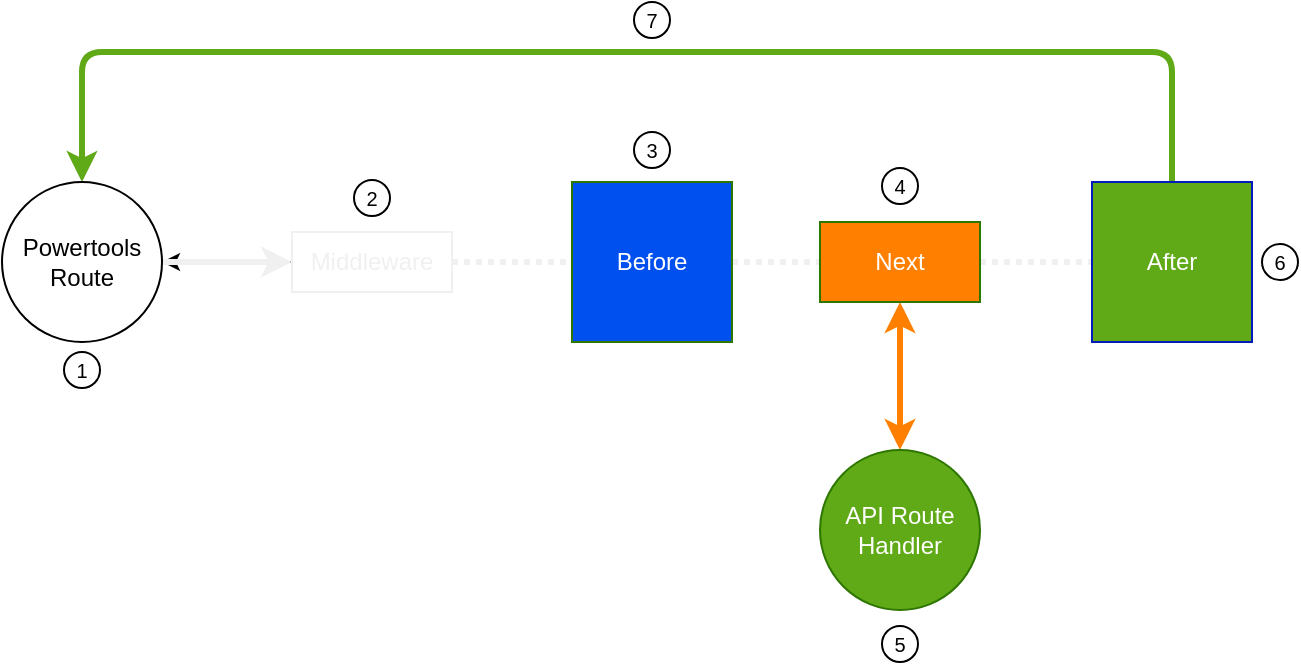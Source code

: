 <mxfile pages="8">
    <diagram id="As1GeOWmz8Df0M-TZav3" name="how-middleware-works-1">
        <mxGraphModel dx="1828" dy="495" grid="1" gridSize="10" guides="1" tooltips="1" connect="1" arrows="1" fold="1" page="1" pageScale="1" pageWidth="827" pageHeight="1169" background="none" math="0" shadow="0">
            <root>
                <mxCell id="0"/>
                <mxCell id="1" parent="0"/>
                <mxCell id="Hc-fVjqHVfuhnkb0Vox1-1" value="" style="edgeStyle=none;html=1;strokeColor=#F0F0F0;fontSize=22;strokeWidth=3;endArrow=none;endFill=0;dashed=1;dashPattern=1 1;fontColor=#F0F0F0;" parent="1" source="Hc-fVjqHVfuhnkb0Vox1-2" target="Hc-fVjqHVfuhnkb0Vox1-4" edge="1">
                    <mxGeometry relative="1" as="geometry"/>
                </mxCell>
                <mxCell id="VkJW2jvnKUT9Im6Z1v7Z-1" value="" style="edgeStyle=orthogonalEdgeStyle;rounded=0;orthogonalLoop=1;jettySize=auto;html=1;" parent="1" source="Hc-fVjqHVfuhnkb0Vox1-2" target="Hc-fVjqHVfuhnkb0Vox1-12" edge="1">
                    <mxGeometry relative="1" as="geometry"/>
                </mxCell>
                <mxCell id="Hc-fVjqHVfuhnkb0Vox1-2" value="&lt;font&gt;Middleware&lt;/font&gt;" style="text;html=1;strokeColor=#F0F0F0;fillColor=none;align=center;verticalAlign=middle;whiteSpace=wrap;rounded=0;fontColor=#F0F0F0;" parent="1" vertex="1">
                    <mxGeometry x="70" y="250" width="80" height="30" as="geometry"/>
                </mxCell>
                <mxCell id="Hc-fVjqHVfuhnkb0Vox1-3" value="" style="edgeStyle=none;html=1;strokeColor=#F0F0F0;strokeWidth=3;fontSize=22;endArrow=none;endFill=0;dashed=1;dashPattern=1 1;" parent="1" source="Hc-fVjqHVfuhnkb0Vox1-4" target="Hc-fVjqHVfuhnkb0Vox1-7" edge="1">
                    <mxGeometry relative="1" as="geometry"/>
                </mxCell>
                <mxCell id="Hc-fVjqHVfuhnkb0Vox1-4" value="Before" style="whiteSpace=wrap;html=1;aspect=fixed;fillColor=#0050EF;fontColor=#ffffff;strokeColor=#2D7600;" parent="1" vertex="1">
                    <mxGeometry x="210" y="225" width="80" height="80" as="geometry"/>
                </mxCell>
                <mxCell id="Hc-fVjqHVfuhnkb0Vox1-5" value="" style="edgeStyle=none;html=1;strokeColor=#F0F0F0;strokeWidth=3;fontSize=22;endArrow=none;endFill=0;dashed=1;dashPattern=1 1;" parent="1" source="Hc-fVjqHVfuhnkb0Vox1-7" target="Hc-fVjqHVfuhnkb0Vox1-9" edge="1">
                    <mxGeometry relative="1" as="geometry"/>
                </mxCell>
                <mxCell id="Hc-fVjqHVfuhnkb0Vox1-6" value="" style="edgeStyle=orthogonalEdgeStyle;html=1;strokeColor=#FF8000;strokeWidth=3;fontSize=10;startArrow=classic;startFill=1;endArrow=classic;endFill=1;" parent="1" source="Hc-fVjqHVfuhnkb0Vox1-7" target="Hc-fVjqHVfuhnkb0Vox1-10" edge="1">
                    <mxGeometry relative="1" as="geometry"/>
                </mxCell>
                <mxCell id="Hc-fVjqHVfuhnkb0Vox1-7" value="Next" style="rounded=0;whiteSpace=wrap;html=1;fillColor=#FF8000;fontColor=#ffffff;strokeColor=#2D7600;" parent="1" vertex="1">
                    <mxGeometry x="334" y="245" width="80" height="40" as="geometry"/>
                </mxCell>
                <mxCell id="Hc-fVjqHVfuhnkb0Vox1-8" style="edgeStyle=orthogonalEdgeStyle;html=1;entryX=0.5;entryY=0;entryDx=0;entryDy=0;strokeColor=#60A917;strokeWidth=3;fontSize=22;endArrow=classic;endFill=1;" parent="1" source="Hc-fVjqHVfuhnkb0Vox1-9" target="Hc-fVjqHVfuhnkb0Vox1-12" edge="1">
                    <mxGeometry relative="1" as="geometry">
                        <Array as="points">
                            <mxPoint x="510" y="160"/>
                            <mxPoint x="-35" y="160"/>
                        </Array>
                    </mxGeometry>
                </mxCell>
                <mxCell id="Hc-fVjqHVfuhnkb0Vox1-9" value="After" style="whiteSpace=wrap;html=1;aspect=fixed;fillColor=#60A917;fontColor=#ffffff;strokeColor=#001DBC;" parent="1" vertex="1">
                    <mxGeometry x="470" y="225" width="80" height="80" as="geometry"/>
                </mxCell>
                <mxCell id="Hc-fVjqHVfuhnkb0Vox1-10" value="API Route&lt;br&gt;Handler" style="ellipse;whiteSpace=wrap;html=1;aspect=fixed;fillColor=#60a917;fontColor=#ffffff;strokeColor=#2D7600;" parent="1" vertex="1">
                    <mxGeometry x="334" y="359" width="80" height="80" as="geometry"/>
                </mxCell>
                <mxCell id="Hc-fVjqHVfuhnkb0Vox1-11" value="" style="edgeStyle=orthogonalEdgeStyle;html=1;strokeColor=#F0F0F0;strokeWidth=3;fontSize=22;fontColor=#F0F0F0;" parent="1" source="Hc-fVjqHVfuhnkb0Vox1-12" target="Hc-fVjqHVfuhnkb0Vox1-2" edge="1">
                    <mxGeometry relative="1" as="geometry"/>
                </mxCell>
                <mxCell id="Hc-fVjqHVfuhnkb0Vox1-12" value="Powertools&lt;br&gt;Route" style="ellipse;whiteSpace=wrap;html=1;aspect=fixed;" parent="1" vertex="1">
                    <mxGeometry x="-75" y="225" width="80" height="80" as="geometry"/>
                </mxCell>
                <mxCell id="Hc-fVjqHVfuhnkb0Vox1-13" value="2" style="ellipse;whiteSpace=wrap;html=1;aspect=fixed;fontSize=10;" parent="1" vertex="1">
                    <mxGeometry x="101" y="224" width="18" height="18" as="geometry"/>
                </mxCell>
                <mxCell id="Hc-fVjqHVfuhnkb0Vox1-14" value="3" style="ellipse;whiteSpace=wrap;html=1;aspect=fixed;fontSize=10;" parent="1" vertex="1">
                    <mxGeometry x="241" y="200" width="18" height="18" as="geometry"/>
                </mxCell>
                <mxCell id="Hc-fVjqHVfuhnkb0Vox1-15" value="4" style="ellipse;whiteSpace=wrap;html=1;aspect=fixed;fontSize=10;" parent="1" vertex="1">
                    <mxGeometry x="365" y="218" width="18" height="18" as="geometry"/>
                </mxCell>
                <mxCell id="Hc-fVjqHVfuhnkb0Vox1-16" value="5" style="ellipse;whiteSpace=wrap;html=1;aspect=fixed;fontSize=10;" parent="1" vertex="1">
                    <mxGeometry x="365" y="447" width="18" height="18" as="geometry"/>
                </mxCell>
                <mxCell id="Hc-fVjqHVfuhnkb0Vox1-17" value="6" style="ellipse;whiteSpace=wrap;html=1;aspect=fixed;fontSize=10;" parent="1" vertex="1">
                    <mxGeometry x="555" y="256" width="18" height="18" as="geometry"/>
                </mxCell>
                <mxCell id="Hc-fVjqHVfuhnkb0Vox1-18" value="1" style="ellipse;whiteSpace=wrap;html=1;aspect=fixed;fontSize=10;" parent="1" vertex="1">
                    <mxGeometry x="-44" y="310" width="18" height="18" as="geometry"/>
                </mxCell>
                <mxCell id="jO6Td7rcPJt7O0J-Ds5H-1" value="7" style="ellipse;whiteSpace=wrap;html=1;aspect=fixed;fontSize=10;" parent="1" vertex="1">
                    <mxGeometry x="241" y="135" width="18" height="18" as="geometry"/>
                </mxCell>
            </root>
        </mxGraphModel>
    </diagram>
    <diagram name="how-middleware-works-2" id="eNwNnLM5KOzP7Vzdlv5J">
        <mxGraphModel dx="1828" dy="495" grid="1" gridSize="10" guides="1" tooltips="1" connect="1" arrows="1" fold="1" page="1" pageScale="1" pageWidth="827" pageHeight="1169" math="0" shadow="0">
            <root>
                <mxCell id="NGYQ_4uQlUxLq7DGTT3J-0"/>
                <mxCell id="NGYQ_4uQlUxLq7DGTT3J-1" parent="NGYQ_4uQlUxLq7DGTT3J-0"/>
                <mxCell id="00aYCE1AeOQguTuVJ70W-10" value="" style="edgeStyle=none;html=1;strokeColor=#FFFFFF;fontSize=22;strokeWidth=3;endArrow=none;endFill=0;dashed=1;dashPattern=1 1;" parent="NGYQ_4uQlUxLq7DGTT3J-1" source="00aYCE1AeOQguTuVJ70W-4" target="00aYCE1AeOQguTuVJ70W-1" edge="1">
                    <mxGeometry relative="1" as="geometry"/>
                </mxCell>
                <mxCell id="00aYCE1AeOQguTuVJ70W-4" value="Middleware-1" style="text;html=1;strokeColor=default;fillColor=none;align=center;verticalAlign=middle;whiteSpace=wrap;rounded=0;" parent="NGYQ_4uQlUxLq7DGTT3J-1" vertex="1">
                    <mxGeometry x="70" y="250" width="80" height="30" as="geometry"/>
                </mxCell>
                <mxCell id="00aYCE1AeOQguTuVJ70W-11" value="" style="edgeStyle=none;html=1;strokeColor=#FFFFFF;strokeWidth=3;fontSize=22;endArrow=none;endFill=0;dashed=1;dashPattern=1 1;" parent="NGYQ_4uQlUxLq7DGTT3J-1" source="00aYCE1AeOQguTuVJ70W-1" target="00aYCE1AeOQguTuVJ70W-3" edge="1">
                    <mxGeometry relative="1" as="geometry"/>
                </mxCell>
                <mxCell id="00aYCE1AeOQguTuVJ70W-1" value="Before" style="whiteSpace=wrap;html=1;aspect=fixed;fillColor=#0050EF;fontColor=#ffffff;strokeColor=#2D7600;" parent="NGYQ_4uQlUxLq7DGTT3J-1" vertex="1">
                    <mxGeometry x="210" y="225" width="80" height="80" as="geometry"/>
                </mxCell>
                <mxCell id="00aYCE1AeOQguTuVJ70W-12" value="" style="edgeStyle=none;html=1;strokeColor=#FFFFFF;strokeWidth=3;fontSize=22;endArrow=none;endFill=0;dashed=1;dashPattern=1 1;" parent="NGYQ_4uQlUxLq7DGTT3J-1" source="00aYCE1AeOQguTuVJ70W-3" target="00aYCE1AeOQguTuVJ70W-2" edge="1">
                    <mxGeometry relative="1" as="geometry"/>
                </mxCell>
                <mxCell id="00aYCE1AeOQguTuVJ70W-13" value="" style="edgeStyle=orthogonalEdgeStyle;html=1;strokeColor=#FF8000;strokeWidth=3;fontSize=22;entryX=0;entryY=0.5;entryDx=0;entryDy=0;endArrow=classic;endFill=1;startArrow=none;startFill=0;" parent="NGYQ_4uQlUxLq7DGTT3J-1" source="00aYCE1AeOQguTuVJ70W-3" target="00aYCE1AeOQguTuVJ70W-6" edge="1">
                    <mxGeometry relative="1" as="geometry">
                        <Array as="points">
                            <mxPoint x="360" y="340"/>
                            <mxPoint x="40" y="340"/>
                            <mxPoint x="40" y="420"/>
                        </Array>
                    </mxGeometry>
                </mxCell>
                <mxCell id="00aYCE1AeOQguTuVJ70W-3" value="Next" style="rounded=0;whiteSpace=wrap;html=1;fillColor=#FF8000;fontColor=#ffffff;strokeColor=#2D7600;" parent="NGYQ_4uQlUxLq7DGTT3J-1" vertex="1">
                    <mxGeometry x="334" y="245" width="80" height="40" as="geometry"/>
                </mxCell>
                <mxCell id="0Z9Oj3Lkvg5SqqVokHF_-3" style="edgeStyle=orthogonalEdgeStyle;html=1;entryX=0.5;entryY=0;entryDx=0;entryDy=0;strokeColor=#60A917;strokeWidth=3;fontSize=22;endArrow=classic;endFill=1;" parent="NGYQ_4uQlUxLq7DGTT3J-1" source="00aYCE1AeOQguTuVJ70W-2" target="0Z9Oj3Lkvg5SqqVokHF_-0" edge="1">
                    <mxGeometry relative="1" as="geometry">
                        <Array as="points">
                            <mxPoint x="510" y="160"/>
                            <mxPoint x="-35" y="160"/>
                        </Array>
                    </mxGeometry>
                </mxCell>
                <mxCell id="00aYCE1AeOQguTuVJ70W-2" value="After" style="whiteSpace=wrap;html=1;aspect=fixed;fillColor=#60A917;fontColor=#ffffff;strokeColor=#001DBC;" parent="NGYQ_4uQlUxLq7DGTT3J-1" vertex="1">
                    <mxGeometry x="470" y="225" width="80" height="80" as="geometry"/>
                </mxCell>
                <mxCell id="00aYCE1AeOQguTuVJ70W-14" value="" style="edgeStyle=orthogonalEdgeStyle;html=1;strokeColor=#FFFFFF;strokeWidth=3;fontSize=22;endArrow=none;endFill=0;dashed=1;dashPattern=1 1;" parent="NGYQ_4uQlUxLq7DGTT3J-1" source="00aYCE1AeOQguTuVJ70W-6" target="00aYCE1AeOQguTuVJ70W-7" edge="1">
                    <mxGeometry relative="1" as="geometry"/>
                </mxCell>
                <mxCell id="00aYCE1AeOQguTuVJ70W-6" value="Middleware-2" style="text;html=1;strokeColor=default;fillColor=none;align=center;verticalAlign=middle;whiteSpace=wrap;rounded=0;" parent="NGYQ_4uQlUxLq7DGTT3J-1" vertex="1">
                    <mxGeometry x="70" y="405" width="80" height="30" as="geometry"/>
                </mxCell>
                <mxCell id="00aYCE1AeOQguTuVJ70W-15" value="" style="edgeStyle=orthogonalEdgeStyle;html=1;strokeColor=#FFFFFF;strokeWidth=3;fontSize=22;endArrow=none;endFill=0;dashed=1;dashPattern=1 1;" parent="NGYQ_4uQlUxLq7DGTT3J-1" source="00aYCE1AeOQguTuVJ70W-7" target="00aYCE1AeOQguTuVJ70W-8" edge="1">
                    <mxGeometry relative="1" as="geometry"/>
                </mxCell>
                <mxCell id="00aYCE1AeOQguTuVJ70W-7" value="Before" style="whiteSpace=wrap;html=1;aspect=fixed;fillColor=#0050EF;fontColor=#ffffff;strokeColor=#2D7600;" parent="NGYQ_4uQlUxLq7DGTT3J-1" vertex="1">
                    <mxGeometry x="210" y="380" width="80" height="80" as="geometry"/>
                </mxCell>
                <mxCell id="00aYCE1AeOQguTuVJ70W-16" value="" style="edgeStyle=orthogonalEdgeStyle;html=1;strokeColor=#FFFFFF;strokeWidth=3;fontSize=22;endArrow=none;endFill=0;dashed=1;dashPattern=1 1;" parent="NGYQ_4uQlUxLq7DGTT3J-1" source="00aYCE1AeOQguTuVJ70W-8" target="00aYCE1AeOQguTuVJ70W-9" edge="1">
                    <mxGeometry relative="1" as="geometry"/>
                </mxCell>
                <mxCell id="0Z9Oj3Lkvg5SqqVokHF_-2" value="" style="edgeStyle=orthogonalEdgeStyle;html=1;strokeColor=#FF8000;strokeWidth=3;fontSize=22;startArrow=classic;startFill=1;" parent="NGYQ_4uQlUxLq7DGTT3J-1" source="00aYCE1AeOQguTuVJ70W-8" target="yQFP47jqm7sjUTfCGrZP-0" edge="1">
                    <mxGeometry relative="1" as="geometry"/>
                </mxCell>
                <mxCell id="00aYCE1AeOQguTuVJ70W-8" value="Next" style="rounded=0;whiteSpace=wrap;html=1;fillColor=#FF8000;fontColor=#ffffff;strokeColor=#2D7600;" parent="NGYQ_4uQlUxLq7DGTT3J-1" vertex="1">
                    <mxGeometry x="334" y="400" width="80" height="40" as="geometry"/>
                </mxCell>
                <mxCell id="0Z9Oj3Lkvg5SqqVokHF_-16" style="edgeStyle=orthogonalEdgeStyle;html=1;strokeColor=#60A917;strokeWidth=3;fontSize=10;startArrow=none;startFill=0;endArrow=classic;endFill=1;" parent="NGYQ_4uQlUxLq7DGTT3J-1" source="00aYCE1AeOQguTuVJ70W-9" target="00aYCE1AeOQguTuVJ70W-3" edge="1">
                    <mxGeometry relative="1" as="geometry">
                        <Array as="points">
                            <mxPoint x="510" y="350"/>
                            <mxPoint x="390" y="350"/>
                        </Array>
                    </mxGeometry>
                </mxCell>
                <mxCell id="00aYCE1AeOQguTuVJ70W-9" value="After" style="whiteSpace=wrap;html=1;aspect=fixed;fillColor=#60A917;fontColor=#ffffff;strokeColor=#001DBC;" parent="NGYQ_4uQlUxLq7DGTT3J-1" vertex="1">
                    <mxGeometry x="470" y="380" width="80" height="80" as="geometry"/>
                </mxCell>
                <mxCell id="yQFP47jqm7sjUTfCGrZP-0" value="API Route&lt;br&gt;Handler" style="ellipse;whiteSpace=wrap;html=1;aspect=fixed;fillColor=#60a917;fontColor=#ffffff;strokeColor=#2D7600;" parent="NGYQ_4uQlUxLq7DGTT3J-1" vertex="1">
                    <mxGeometry x="334" y="520" width="80" height="80" as="geometry"/>
                </mxCell>
                <mxCell id="0Z9Oj3Lkvg5SqqVokHF_-1" value="" style="edgeStyle=orthogonalEdgeStyle;html=1;strokeColor=#FFFFFF;strokeWidth=3;fontSize=22;" parent="NGYQ_4uQlUxLq7DGTT3J-1" source="0Z9Oj3Lkvg5SqqVokHF_-0" target="00aYCE1AeOQguTuVJ70W-4" edge="1">
                    <mxGeometry relative="1" as="geometry"/>
                </mxCell>
                <mxCell id="0Z9Oj3Lkvg5SqqVokHF_-0" value="Powertools&lt;br&gt;Route" style="ellipse;whiteSpace=wrap;html=1;aspect=fixed;" parent="NGYQ_4uQlUxLq7DGTT3J-1" vertex="1">
                    <mxGeometry x="-75" y="225" width="80" height="80" as="geometry"/>
                </mxCell>
                <mxCell id="0Z9Oj3Lkvg5SqqVokHF_-6" value="2" style="ellipse;whiteSpace=wrap;html=1;aspect=fixed;fontSize=10;" parent="NGYQ_4uQlUxLq7DGTT3J-1" vertex="1">
                    <mxGeometry x="241" y="200" width="18" height="18" as="geometry"/>
                </mxCell>
                <mxCell id="0Z9Oj3Lkvg5SqqVokHF_-7" value="3" style="ellipse;whiteSpace=wrap;html=1;aspect=fixed;fontSize=10;" parent="NGYQ_4uQlUxLq7DGTT3J-1" vertex="1">
                    <mxGeometry x="365" y="218" width="18" height="18" as="geometry"/>
                </mxCell>
                <mxCell id="0Z9Oj3Lkvg5SqqVokHF_-11" value="4" style="ellipse;whiteSpace=wrap;html=1;aspect=fixed;fontSize=10;" parent="NGYQ_4uQlUxLq7DGTT3J-1" vertex="1">
                    <mxGeometry x="241" y="469" width="18" height="18" as="geometry"/>
                </mxCell>
                <mxCell id="0Z9Oj3Lkvg5SqqVokHF_-13" value="5" style="ellipse;whiteSpace=wrap;html=1;aspect=fixed;fontSize=10;" parent="NGYQ_4uQlUxLq7DGTT3J-1" vertex="1">
                    <mxGeometry x="365" y="372" width="18" height="18" as="geometry"/>
                </mxCell>
                <mxCell id="0Z9Oj3Lkvg5SqqVokHF_-14" value="6" style="ellipse;whiteSpace=wrap;html=1;aspect=fixed;fontSize=10;" parent="NGYQ_4uQlUxLq7DGTT3J-1" vertex="1">
                    <mxGeometry x="420" y="551" width="18" height="18" as="geometry"/>
                </mxCell>
                <mxCell id="0Z9Oj3Lkvg5SqqVokHF_-15" value="7" style="ellipse;whiteSpace=wrap;html=1;aspect=fixed;fontSize=10;" parent="NGYQ_4uQlUxLq7DGTT3J-1" vertex="1">
                    <mxGeometry x="555" y="411" width="18" height="18" as="geometry"/>
                </mxCell>
                <mxCell id="0Z9Oj3Lkvg5SqqVokHF_-18" value="8" style="ellipse;whiteSpace=wrap;html=1;aspect=fixed;fontSize=10;" parent="NGYQ_4uQlUxLq7DGTT3J-1" vertex="1">
                    <mxGeometry x="555" y="256" width="18" height="18" as="geometry"/>
                </mxCell>
                <mxCell id="0Z9Oj3Lkvg5SqqVokHF_-19" value="1" style="ellipse;whiteSpace=wrap;html=1;aspect=fixed;fontSize=10;" parent="NGYQ_4uQlUxLq7DGTT3J-1" vertex="1">
                    <mxGeometry x="-44" y="310" width="18" height="18" as="geometry"/>
                </mxCell>
            </root>
        </mxGraphModel>
    </diagram>
    <diagram id="tUPHNr4kjxdoeUROy3T4" name="normal-processing">
        <mxGraphModel dx="1956" dy="495" grid="1" gridSize="10" guides="1" tooltips="1" connect="1" arrows="1" fold="1" page="1" pageScale="1" pageWidth="827" pageHeight="1169" math="0" shadow="0">
            <root>
                <mxCell id="0"/>
                <mxCell id="1" parent="0"/>
                <mxCell id="4TT26m_y7i3Y_5A1Vws6-22" style="edgeStyle=orthogonalEdgeStyle;rounded=0;orthogonalLoop=1;jettySize=auto;html=1;entryX=0;entryY=0.5;entryDx=0;entryDy=0;strokeWidth=3;strokeColor=#0050EF;" parent="1" source="4TT26m_y7i3Y_5A1Vws6-21" target="4TT26m_y7i3Y_5A1Vws6-8" edge="1">
                    <mxGeometry relative="1" as="geometry"/>
                </mxCell>
                <mxCell id="4TT26m_y7i3Y_5A1Vws6-21" value="Event&lt;br&gt;Handler" style="ellipse;whiteSpace=wrap;html=1;aspect=fixed;" parent="1" vertex="1">
                    <mxGeometry x="-60" y="250" width="80" height="80" as="geometry"/>
                </mxCell>
                <mxCell id="4TT26m_y7i3Y_5A1Vws6-23" style="edgeStyle=orthogonalEdgeStyle;rounded=0;orthogonalLoop=1;jettySize=auto;html=1;entryX=0;entryY=0.5;entryDx=0;entryDy=0;strokeWidth=3;strokeColor=#FF8000;" parent="1" source="4TT26m_y7i3Y_5A1Vws6-11" target="4TT26m_y7i3Y_5A1Vws6-14" edge="1">
                    <mxGeometry relative="1" as="geometry"/>
                </mxCell>
                <mxCell id="4TT26m_y7i3Y_5A1Vws6-24" style="edgeStyle=orthogonalEdgeStyle;rounded=0;orthogonalLoop=1;jettySize=auto;html=1;entryX=0;entryY=0.5;entryDx=0;entryDy=0;strokeWidth=3;strokeColor=#FF8000;" parent="1" source="4TT26m_y7i3Y_5A1Vws6-16" target="4TT26m_y7i3Y_5A1Vws6-18" edge="1">
                    <mxGeometry relative="1" as="geometry"/>
                </mxCell>
                <mxCell id="4TT26m_y7i3Y_5A1Vws6-29" style="edgeStyle=orthogonalEdgeStyle;rounded=0;orthogonalLoop=1;jettySize=auto;html=1;entryX=0;entryY=0.5;entryDx=0;entryDy=0;strokeWidth=3;strokeColor=#FF8000;" parent="1" source="4TT26m_y7i3Y_5A1Vws6-20" target="4TT26m_y7i3Y_5A1Vws6-26" edge="1">
                    <mxGeometry relative="1" as="geometry"/>
                </mxCell>
                <mxCell id="4TT26m_y7i3Y_5A1Vws6-36" style="edgeStyle=orthogonalEdgeStyle;rounded=0;orthogonalLoop=1;jettySize=auto;html=1;entryX=1;entryY=0.5;entryDx=0;entryDy=0;strokeWidth=3;strokeColor=#60A917;" parent="1" source="4TT26m_y7i3Y_5A1Vws6-30" target="4TT26m_y7i3Y_5A1Vws6-27" edge="1">
                    <mxGeometry relative="1" as="geometry">
                        <Array as="points">
                            <mxPoint x="758" y="410"/>
                        </Array>
                        <mxPoint x="800" y="410" as="targetPoint"/>
                    </mxGeometry>
                </mxCell>
                <mxCell id="4TT26m_y7i3Y_5A1Vws6-30" value="API Route&lt;br&gt;Handler" style="ellipse;whiteSpace=wrap;html=1;aspect=fixed;fillColor=#60a917;fontColor=#ffffff;strokeColor=#2D7600;" parent="1" vertex="1">
                    <mxGeometry x="718" y="310" width="80" height="80" as="geometry"/>
                </mxCell>
                <mxCell id="4TT26m_y7i3Y_5A1Vws6-31" style="edgeStyle=orthogonalEdgeStyle;rounded=0;orthogonalLoop=1;jettySize=auto;html=1;entryX=0;entryY=0.5;entryDx=0;entryDy=0;strokeWidth=3;strokeColor=#FF8000;" parent="1" source="4TT26m_y7i3Y_5A1Vws6-28" target="4TT26m_y7i3Y_5A1Vws6-30" edge="1">
                    <mxGeometry relative="1" as="geometry">
                        <mxPoint x="800" y="350" as="sourcePoint"/>
                    </mxGeometry>
                </mxCell>
                <mxCell id="4TT26m_y7i3Y_5A1Vws6-32" value="" style="edgeStyle=orthogonalEdgeStyle;rounded=0;orthogonalLoop=1;jettySize=auto;html=1;strokeColor=#60A917;strokeWidth=3;" parent="1" source="4TT26m_y7i3Y_5A1Vws6-27" target="4TT26m_y7i3Y_5A1Vws6-19" edge="1">
                    <mxGeometry relative="1" as="geometry"/>
                </mxCell>
                <mxCell id="4TT26m_y7i3Y_5A1Vws6-33" value="" style="edgeStyle=orthogonalEdgeStyle;rounded=0;orthogonalLoop=1;jettySize=auto;html=1;strokeColor=#60A917;strokeWidth=3;" parent="1" source="4TT26m_y7i3Y_5A1Vws6-19" target="4TT26m_y7i3Y_5A1Vws6-15" edge="1">
                    <mxGeometry relative="1" as="geometry"/>
                </mxCell>
                <mxCell id="4TT26m_y7i3Y_5A1Vws6-34" value="" style="edgeStyle=orthogonalEdgeStyle;rounded=0;orthogonalLoop=1;jettySize=auto;html=1;strokeColor=#60A917;strokeWidth=3;" parent="1" source="4TT26m_y7i3Y_5A1Vws6-15" target="4TT26m_y7i3Y_5A1Vws6-9" edge="1">
                    <mxGeometry relative="1" as="geometry"/>
                </mxCell>
                <mxCell id="4TT26m_y7i3Y_5A1Vws6-35" style="edgeStyle=orthogonalEdgeStyle;rounded=0;orthogonalLoop=1;jettySize=auto;html=1;entryX=0.5;entryY=1;entryDx=0;entryDy=0;strokeColor=#60A917;strokeWidth=3;" parent="1" source="4TT26m_y7i3Y_5A1Vws6-9" target="4TT26m_y7i3Y_5A1Vws6-21" edge="1">
                    <mxGeometry relative="1" as="geometry"/>
                </mxCell>
                <mxCell id="4TT26m_y7i3Y_5A1Vws6-12" value="" style="group;fontStyle=1" parent="1" vertex="1" connectable="0">
                    <mxGeometry x="80" y="250" width="80" height="200" as="geometry"/>
                </mxCell>
                <mxCell id="4TT26m_y7i3Y_5A1Vws6-8" value="Before" style="whiteSpace=wrap;html=1;aspect=fixed;fillColor=#0050EF;fontColor=#ffffff;strokeColor=#2D7600;" parent="4TT26m_y7i3Y_5A1Vws6-12" vertex="1">
                    <mxGeometry width="80" height="80" as="geometry"/>
                </mxCell>
                <mxCell id="4TT26m_y7i3Y_5A1Vws6-9" value="After" style="whiteSpace=wrap;html=1;aspect=fixed;fillColor=#60A917;fontColor=#ffffff;strokeColor=#001DBC;" parent="4TT26m_y7i3Y_5A1Vws6-12" vertex="1">
                    <mxGeometry y="120" width="80" height="80" as="geometry"/>
                </mxCell>
                <mxCell id="4TT26m_y7i3Y_5A1Vws6-11" value="Next" style="rounded=0;whiteSpace=wrap;html=1;fillColor=#FF8000;fontColor=#ffffff;strokeColor=#2D7600;" parent="4TT26m_y7i3Y_5A1Vws6-12" vertex="1">
                    <mxGeometry y="80" width="80" height="40" as="geometry"/>
                </mxCell>
                <mxCell id="4TT26m_y7i3Y_5A1Vws6-37" value="Middleware-1" style="text;html=1;strokeColor=default;fillColor=none;align=center;verticalAlign=middle;whiteSpace=wrap;rounded=0;" parent="1" vertex="1">
                    <mxGeometry x="80" y="220" width="80" height="30" as="geometry"/>
                </mxCell>
                <mxCell id="4TT26m_y7i3Y_5A1Vws6-13" value="" style="group" parent="1" vertex="1" connectable="0">
                    <mxGeometry x="240" y="250" width="80" height="200" as="geometry"/>
                </mxCell>
                <mxCell id="4TT26m_y7i3Y_5A1Vws6-14" value="Before" style="whiteSpace=wrap;html=1;aspect=fixed;fillColor=#0050EF;fontColor=#ffffff;strokeColor=#2D7600;" parent="4TT26m_y7i3Y_5A1Vws6-13" vertex="1">
                    <mxGeometry width="80" height="80" as="geometry"/>
                </mxCell>
                <mxCell id="4TT26m_y7i3Y_5A1Vws6-15" value="After" style="whiteSpace=wrap;html=1;aspect=fixed;fillColor=#60A917;fontColor=#ffffff;strokeColor=#001DBC;" parent="4TT26m_y7i3Y_5A1Vws6-13" vertex="1">
                    <mxGeometry y="120" width="80" height="80" as="geometry"/>
                </mxCell>
                <mxCell id="4TT26m_y7i3Y_5A1Vws6-16" value="Next" style="rounded=0;whiteSpace=wrap;html=1;fillColor=#FF8000;fontColor=#ffffff;strokeColor=#2D7600;" parent="4TT26m_y7i3Y_5A1Vws6-13" vertex="1">
                    <mxGeometry y="80" width="80" height="40" as="geometry"/>
                </mxCell>
                <mxCell id="4TT26m_y7i3Y_5A1Vws6-38" value="Middleware-2" style="text;html=1;strokeColor=default;fillColor=none;align=center;verticalAlign=middle;whiteSpace=wrap;rounded=0;" parent="1" vertex="1">
                    <mxGeometry x="240" y="220" width="80" height="30" as="geometry"/>
                </mxCell>
                <mxCell id="4TT26m_y7i3Y_5A1Vws6-17" value="" style="group" parent="1" vertex="1" connectable="0">
                    <mxGeometry x="400" y="250" width="80" height="200" as="geometry"/>
                </mxCell>
                <mxCell id="4TT26m_y7i3Y_5A1Vws6-18" value="Before" style="whiteSpace=wrap;html=1;aspect=fixed;fillColor=#0050EF;fontColor=#ffffff;strokeColor=#2D7600;" parent="4TT26m_y7i3Y_5A1Vws6-17" vertex="1">
                    <mxGeometry width="80" height="80" as="geometry"/>
                </mxCell>
                <mxCell id="4TT26m_y7i3Y_5A1Vws6-19" value="After" style="whiteSpace=wrap;html=1;aspect=fixed;fillColor=#60A917;fontColor=#ffffff;strokeColor=#001DBC;" parent="4TT26m_y7i3Y_5A1Vws6-17" vertex="1">
                    <mxGeometry y="120" width="80" height="80" as="geometry"/>
                </mxCell>
                <mxCell id="4TT26m_y7i3Y_5A1Vws6-20" value="Next" style="rounded=0;whiteSpace=wrap;html=1;fillColor=#FF8000;fontColor=#ffffff;strokeColor=#2D7600;" parent="4TT26m_y7i3Y_5A1Vws6-17" vertex="1">
                    <mxGeometry y="80" width="80" height="40" as="geometry"/>
                </mxCell>
                <mxCell id="4TT26m_y7i3Y_5A1Vws6-39" value="Middleware-3" style="text;html=1;strokeColor=default;fillColor=none;align=center;verticalAlign=middle;whiteSpace=wrap;rounded=0;" parent="1" vertex="1">
                    <mxGeometry x="400" y="220" width="80" height="30" as="geometry"/>
                </mxCell>
                <mxCell id="4TT26m_y7i3Y_5A1Vws6-25" value="" style="group" parent="1" vertex="1" connectable="0">
                    <mxGeometry x="560" y="250" width="80" height="200" as="geometry"/>
                </mxCell>
                <mxCell id="4TT26m_y7i3Y_5A1Vws6-26" value="Before" style="whiteSpace=wrap;html=1;aspect=fixed;fillColor=#0050EF;fontColor=#ffffff;strokeColor=#2D7600;" parent="4TT26m_y7i3Y_5A1Vws6-25" vertex="1">
                    <mxGeometry width="80" height="80" as="geometry"/>
                </mxCell>
                <mxCell id="4TT26m_y7i3Y_5A1Vws6-27" value="After" style="whiteSpace=wrap;html=1;aspect=fixed;fillColor=#60A917;fontColor=#ffffff;strokeColor=#001DBC;" parent="4TT26m_y7i3Y_5A1Vws6-25" vertex="1">
                    <mxGeometry y="120" width="80" height="80" as="geometry"/>
                </mxCell>
                <mxCell id="4TT26m_y7i3Y_5A1Vws6-28" value="Next" style="rounded=0;whiteSpace=wrap;html=1;fillColor=#FF8000;fontColor=#ffffff;strokeColor=#2D7600;" parent="4TT26m_y7i3Y_5A1Vws6-25" vertex="1">
                    <mxGeometry y="80" width="80" height="40" as="geometry"/>
                </mxCell>
                <mxCell id="4TT26m_y7i3Y_5A1Vws6-40" value="Middleware-4" style="text;html=1;strokeColor=default;fillColor=none;align=center;verticalAlign=middle;whiteSpace=wrap;rounded=0;" parent="1" vertex="1">
                    <mxGeometry x="560" y="220" width="80" height="30" as="geometry"/>
                </mxCell>
                <mxCell id="YaRxUKMySuJEE_vPAA-v-1" value="@app.get(&quot;/todos&quot;)" style="text;html=1;strokeColor=default;fillColor=none;align=center;verticalAlign=middle;whiteSpace=wrap;rounded=0;fontStyle=1" vertex="1" parent="1">
                    <mxGeometry x="703" y="274" width="110" height="30" as="geometry"/>
                </mxCell>
            </root>
        </mxGraphModel>
    </diagram>
    <diagram name="short-circuit-response" id="zBPmcryzVVh0ByETpqrc">
        <mxGraphModel dx="1781" dy="674" grid="1" gridSize="10" guides="1" tooltips="1" connect="1" arrows="1" fold="1" page="1" pageScale="1" pageWidth="827" pageHeight="1169" math="0" shadow="0">
            <root>
                <mxCell id="JFuZ7sFs59XtlwmdlSM5-0"/>
                <mxCell id="JFuZ7sFs59XtlwmdlSM5-1" parent="JFuZ7sFs59XtlwmdlSM5-0"/>
                <mxCell id="JFuZ7sFs59XtlwmdlSM5-2" style="edgeStyle=orthogonalEdgeStyle;rounded=0;orthogonalLoop=1;jettySize=auto;html=1;entryX=0;entryY=0.5;entryDx=0;entryDy=0;strokeWidth=3;strokeColor=#00CC66;" parent="JFuZ7sFs59XtlwmdlSM5-1" source="JFuZ7sFs59XtlwmdlSM5-3" target="JFuZ7sFs59XtlwmdlSM5-16" edge="1">
                    <mxGeometry relative="1" as="geometry"/>
                </mxCell>
                <mxCell id="JFuZ7sFs59XtlwmdlSM5-3" value="API Route&lt;br&gt;Processor" style="ellipse;whiteSpace=wrap;html=1;aspect=fixed;" parent="JFuZ7sFs59XtlwmdlSM5-1" vertex="1">
                    <mxGeometry x="-60" y="250" width="80" height="80" as="geometry"/>
                </mxCell>
                <mxCell id="JFuZ7sFs59XtlwmdlSM5-4" style="edgeStyle=orthogonalEdgeStyle;rounded=0;orthogonalLoop=1;jettySize=auto;html=1;entryX=0;entryY=0.5;entryDx=0;entryDy=0;strokeWidth=3;strokeColor=#FF8000;" parent="JFuZ7sFs59XtlwmdlSM5-1" source="JFuZ7sFs59XtlwmdlSM5-18" target="JFuZ7sFs59XtlwmdlSM5-22" edge="1">
                    <mxGeometry relative="1" as="geometry"/>
                </mxCell>
                <mxCell id="JFuZ7sFs59XtlwmdlSM5-5" style="edgeStyle=orthogonalEdgeStyle;rounded=0;orthogonalLoop=1;jettySize=auto;html=1;entryX=0;entryY=0.5;entryDx=0;entryDy=0;strokeWidth=3;strokeColor=#FF8000;" parent="JFuZ7sFs59XtlwmdlSM5-1" source="JFuZ7sFs59XtlwmdlSM5-24" target="JFuZ7sFs59XtlwmdlSM5-28" edge="1">
                    <mxGeometry relative="1" as="geometry"/>
                </mxCell>
                <mxCell id="JFuZ7sFs59XtlwmdlSM5-8" value="API Route&lt;br&gt;Handler" style="ellipse;whiteSpace=wrap;html=1;aspect=fixed;" parent="JFuZ7sFs59XtlwmdlSM5-1" vertex="1">
                    <mxGeometry x="718" y="310" width="80" height="80" as="geometry"/>
                </mxCell>
                <mxCell id="JFuZ7sFs59XtlwmdlSM5-11" value="" style="edgeStyle=orthogonalEdgeStyle;rounded=0;orthogonalLoop=1;jettySize=auto;html=1;strokeColor=#0050EF;strokeWidth=3;exitX=0;exitY=0.75;exitDx=0;exitDy=0;" parent="JFuZ7sFs59XtlwmdlSM5-1" source="JFuZ7sFs59XtlwmdlSM5-28" target="JFuZ7sFs59XtlwmdlSM5-23" edge="1">
                    <mxGeometry relative="1" as="geometry">
                        <Array as="points">
                            <mxPoint x="380" y="310"/>
                            <mxPoint x="380" y="410"/>
                        </Array>
                    </mxGeometry>
                </mxCell>
                <mxCell id="JFuZ7sFs59XtlwmdlSM5-12" value="" style="edgeStyle=orthogonalEdgeStyle;rounded=0;orthogonalLoop=1;jettySize=auto;html=1;strokeColor=#60A917;strokeWidth=3;" parent="JFuZ7sFs59XtlwmdlSM5-1" source="JFuZ7sFs59XtlwmdlSM5-23" target="JFuZ7sFs59XtlwmdlSM5-17" edge="1">
                    <mxGeometry relative="1" as="geometry"/>
                </mxCell>
                <mxCell id="JFuZ7sFs59XtlwmdlSM5-13" style="edgeStyle=orthogonalEdgeStyle;rounded=0;orthogonalLoop=1;jettySize=auto;html=1;entryX=0.5;entryY=1;entryDx=0;entryDy=0;strokeColor=#60A917;strokeWidth=3;" parent="JFuZ7sFs59XtlwmdlSM5-1" source="JFuZ7sFs59XtlwmdlSM5-17" target="JFuZ7sFs59XtlwmdlSM5-3" edge="1">
                    <mxGeometry relative="1" as="geometry"/>
                </mxCell>
                <mxCell id="JFuZ7sFs59XtlwmdlSM5-14" value="" style="group" parent="JFuZ7sFs59XtlwmdlSM5-1" vertex="1" connectable="0">
                    <mxGeometry x="80" y="220" width="80" height="230" as="geometry"/>
                </mxCell>
                <mxCell id="JFuZ7sFs59XtlwmdlSM5-15" value="" style="group" parent="JFuZ7sFs59XtlwmdlSM5-14" vertex="1" connectable="0">
                    <mxGeometry y="30" width="80" height="200" as="geometry"/>
                </mxCell>
                <mxCell id="JFuZ7sFs59XtlwmdlSM5-16" value="Before" style="whiteSpace=wrap;html=1;aspect=fixed;fillColor=#0050EF;fontColor=#ffffff;strokeColor=#2D7600;" parent="JFuZ7sFs59XtlwmdlSM5-15" vertex="1">
                    <mxGeometry width="80" height="80" as="geometry"/>
                </mxCell>
                <mxCell id="JFuZ7sFs59XtlwmdlSM5-17" value="After" style="whiteSpace=wrap;html=1;aspect=fixed;fillColor=#60A917;fontColor=#ffffff;strokeColor=#001DBC;" parent="JFuZ7sFs59XtlwmdlSM5-15" vertex="1">
                    <mxGeometry y="120" width="80" height="80" as="geometry"/>
                </mxCell>
                <mxCell id="JFuZ7sFs59XtlwmdlSM5-18" value="Next" style="rounded=0;whiteSpace=wrap;html=1;fillColor=#FF8000;fontColor=#ffffff;strokeColor=#2D7600;" parent="JFuZ7sFs59XtlwmdlSM5-15" vertex="1">
                    <mxGeometry y="80" width="80" height="40" as="geometry"/>
                </mxCell>
                <mxCell id="JFuZ7sFs59XtlwmdlSM5-19" value="Middleware-1" style="text;html=1;strokeColor=default;fillColor=none;align=center;verticalAlign=middle;whiteSpace=wrap;rounded=0;" parent="JFuZ7sFs59XtlwmdlSM5-14" vertex="1">
                    <mxGeometry width="80" height="30" as="geometry"/>
                </mxCell>
                <mxCell id="JFuZ7sFs59XtlwmdlSM5-20" value="" style="group" parent="JFuZ7sFs59XtlwmdlSM5-1" vertex="1" connectable="0">
                    <mxGeometry x="240" y="220" width="80" height="230" as="geometry"/>
                </mxCell>
                <mxCell id="JFuZ7sFs59XtlwmdlSM5-21" value="" style="group" parent="JFuZ7sFs59XtlwmdlSM5-20" vertex="1" connectable="0">
                    <mxGeometry y="30" width="80" height="200" as="geometry"/>
                </mxCell>
                <mxCell id="JFuZ7sFs59XtlwmdlSM5-22" value="Before" style="whiteSpace=wrap;html=1;aspect=fixed;fillColor=#0050EF;fontColor=#ffffff;strokeColor=#2D7600;" parent="JFuZ7sFs59XtlwmdlSM5-21" vertex="1">
                    <mxGeometry width="80" height="80" as="geometry"/>
                </mxCell>
                <mxCell id="JFuZ7sFs59XtlwmdlSM5-23" value="After" style="whiteSpace=wrap;html=1;aspect=fixed;fillColor=#60A917;fontColor=#ffffff;strokeColor=#001DBC;" parent="JFuZ7sFs59XtlwmdlSM5-21" vertex="1">
                    <mxGeometry y="120" width="80" height="80" as="geometry"/>
                </mxCell>
                <mxCell id="JFuZ7sFs59XtlwmdlSM5-24" value="Next" style="rounded=0;whiteSpace=wrap;html=1;fillColor=#FF8000;fontColor=#ffffff;strokeColor=#2D7600;" parent="JFuZ7sFs59XtlwmdlSM5-21" vertex="1">
                    <mxGeometry y="80" width="80" height="40" as="geometry"/>
                </mxCell>
                <mxCell id="JFuZ7sFs59XtlwmdlSM5-25" value="Middleware-2" style="text;html=1;strokeColor=default;fillColor=none;align=center;verticalAlign=middle;whiteSpace=wrap;rounded=0;" parent="JFuZ7sFs59XtlwmdlSM5-20" vertex="1">
                    <mxGeometry width="80" height="30" as="geometry"/>
                </mxCell>
                <mxCell id="JFuZ7sFs59XtlwmdlSM5-26" value="" style="group" parent="JFuZ7sFs59XtlwmdlSM5-1" vertex="1" connectable="0">
                    <mxGeometry x="400" y="220" width="80" height="230" as="geometry"/>
                </mxCell>
                <mxCell id="JFuZ7sFs59XtlwmdlSM5-27" value="" style="group" parent="JFuZ7sFs59XtlwmdlSM5-26" vertex="1" connectable="0">
                    <mxGeometry y="30" width="80" height="200" as="geometry"/>
                </mxCell>
                <mxCell id="JFuZ7sFs59XtlwmdlSM5-28" value="Before" style="whiteSpace=wrap;html=1;aspect=fixed;fillColor=#0050EF;fontColor=#ffffff;strokeColor=#2D7600;" parent="JFuZ7sFs59XtlwmdlSM5-27" vertex="1">
                    <mxGeometry width="80" height="80" as="geometry"/>
                </mxCell>
                <mxCell id="JFuZ7sFs59XtlwmdlSM5-29" value="After" style="whiteSpace=wrap;html=1;aspect=fixed;" parent="JFuZ7sFs59XtlwmdlSM5-27" vertex="1">
                    <mxGeometry y="120" width="80" height="80" as="geometry"/>
                </mxCell>
                <mxCell id="JFuZ7sFs59XtlwmdlSM5-30" value="Next" style="rounded=0;whiteSpace=wrap;html=1;" parent="JFuZ7sFs59XtlwmdlSM5-27" vertex="1">
                    <mxGeometry y="80" width="80" height="40" as="geometry"/>
                </mxCell>
                <mxCell id="JFuZ7sFs59XtlwmdlSM5-31" value="Middleware-3" style="text;html=1;strokeColor=default;fillColor=none;align=center;verticalAlign=middle;whiteSpace=wrap;rounded=0;" parent="JFuZ7sFs59XtlwmdlSM5-26" vertex="1">
                    <mxGeometry width="80" height="30" as="geometry"/>
                </mxCell>
                <mxCell id="JFuZ7sFs59XtlwmdlSM5-32" value="" style="group" parent="JFuZ7sFs59XtlwmdlSM5-1" vertex="1" connectable="0">
                    <mxGeometry x="560" y="220" width="80" height="230" as="geometry"/>
                </mxCell>
                <mxCell id="JFuZ7sFs59XtlwmdlSM5-33" value="" style="group" parent="JFuZ7sFs59XtlwmdlSM5-32" vertex="1" connectable="0">
                    <mxGeometry y="30" width="80" height="200" as="geometry"/>
                </mxCell>
                <mxCell id="JFuZ7sFs59XtlwmdlSM5-34" value="Before" style="whiteSpace=wrap;html=1;aspect=fixed;" parent="JFuZ7sFs59XtlwmdlSM5-33" vertex="1">
                    <mxGeometry width="80" height="80" as="geometry"/>
                </mxCell>
                <mxCell id="JFuZ7sFs59XtlwmdlSM5-35" value="After" style="whiteSpace=wrap;html=1;aspect=fixed;" parent="JFuZ7sFs59XtlwmdlSM5-33" vertex="1">
                    <mxGeometry y="120" width="80" height="80" as="geometry"/>
                </mxCell>
                <mxCell id="JFuZ7sFs59XtlwmdlSM5-36" value="Next" style="rounded=0;whiteSpace=wrap;html=1;" parent="JFuZ7sFs59XtlwmdlSM5-33" vertex="1">
                    <mxGeometry y="80" width="80" height="40" as="geometry"/>
                </mxCell>
                <mxCell id="JFuZ7sFs59XtlwmdlSM5-37" value="Middleware-4" style="text;html=1;strokeColor=default;fillColor=none;align=center;verticalAlign=middle;whiteSpace=wrap;rounded=0;" parent="JFuZ7sFs59XtlwmdlSM5-32" vertex="1">
                    <mxGeometry width="80" height="30" as="geometry"/>
                </mxCell>
                <mxCell id="y3kT12f0OgwTmmZQzkRH-0" value="" style="endArrow=none;dashed=1;html=1;rounded=0;strokeWidth=4;strokeColor=#CC0000;entryX=0.574;entryY=1.147;entryDx=0;entryDy=0;entryPerimeter=0;" parent="JFuZ7sFs59XtlwmdlSM5-1" target="n2T10Daqy21j6ksBXgC8-0" edge="1">
                    <mxGeometry width="50" height="50" relative="1" as="geometry">
                        <mxPoint x="520" y="560" as="sourcePoint"/>
                        <mxPoint x="520" y="200" as="targetPoint"/>
                    </mxGeometry>
                </mxCell>
                <mxCell id="y3kT12f0OgwTmmZQzkRH-1" value="" style="endArrow=classic;html=1;rounded=0;strokeWidth=4;strokeColor=#CC0000;" parent="JFuZ7sFs59XtlwmdlSM5-1" edge="1">
                    <mxGeometry width="50" height="50" relative="1" as="geometry">
                        <mxPoint x="490" y="520" as="sourcePoint"/>
                        <mxPoint x="80" y="520" as="targetPoint"/>
                    </mxGeometry>
                </mxCell>
                <mxCell id="y3kT12f0OgwTmmZQzkRH-2" value="&lt;font style=&quot;font-size: 14px;&quot;&gt;&lt;b&gt;Short-Circuited Response from Middleware-3&lt;/b&gt;&lt;/font&gt;" style="edgeLabel;html=1;align=center;verticalAlign=middle;resizable=0;points=[];labelBackgroundColor=none;" parent="y3kT12f0OgwTmmZQzkRH-1" vertex="1" connectable="0">
                    <mxGeometry x="0.024" y="1" relative="1" as="geometry">
                        <mxPoint y="-15" as="offset"/>
                    </mxGeometry>
                </mxCell>
                <mxCell id="4sYnMbEdgJza1yjBlSjX-0" value="&lt;font style=&quot;font-size: 15px;&quot;&gt;&lt;b&gt;Middleware and Route Handler beyond&lt;br&gt;Middleware-3 not processed&lt;/b&gt;&lt;/font&gt;" style="shape=curlyBracket;whiteSpace=wrap;html=1;rounded=1;flipH=1;labelPosition=center;verticalLabelPosition=bottom;align=center;verticalAlign=top;strokeWidth=5;direction=north;fontColor=#FFFFFF;strokeColor=#CC0000;labelBackgroundColor=none;" parent="JFuZ7sFs59XtlwmdlSM5-1" vertex="1">
                    <mxGeometry x="560" y="490" width="240" height="20" as="geometry"/>
                </mxCell>
                <mxCell id="4sYnMbEdgJza1yjBlSjX-1" value="&lt;span style=&quot;font-size: 14px;&quot;&gt;&lt;b&gt;After Middleware processing occurs for &lt;br&gt;Middleware-2 and Middleware-1 (in that order)&lt;br&gt;&lt;/b&gt;&lt;/span&gt;" style="edgeLabel;html=1;align=center;verticalAlign=middle;resizable=0;points=[];" parent="JFuZ7sFs59XtlwmdlSM5-1" vertex="1" connectable="0">
                    <mxGeometry x="280" y="540" as="geometry"/>
                </mxCell>
                <mxCell id="n2T10Daqy21j6ksBXgC8-0" value="&lt;font style=&quot;font-size: 22px;&quot;&gt;Middleware Process: Short Circuit Response&lt;/font&gt;" style="text;html=1;strokeColor=none;fillColor=none;align=center;verticalAlign=middle;whiteSpace=wrap;rounded=0;" parent="JFuZ7sFs59XtlwmdlSM5-1" vertex="1">
                    <mxGeometry x="-60" y="160" width="1010" height="30" as="geometry"/>
                </mxCell>
            </root>
        </mxGraphModel>
    </diagram>
    <diagram name="short-circuit-exception" id="oEEBG8k-9Xf_AffVwrR6">
        <mxGraphModel dx="1781" dy="674" grid="1" gridSize="10" guides="1" tooltips="1" connect="1" arrows="1" fold="1" page="1" pageScale="1" pageWidth="827" pageHeight="1169" math="0" shadow="0">
            <root>
                <mxCell id="VVBIaOcTrdsxRq-rxQMM-0"/>
                <mxCell id="VVBIaOcTrdsxRq-rxQMM-1" parent="VVBIaOcTrdsxRq-rxQMM-0"/>
                <mxCell id="VVBIaOcTrdsxRq-rxQMM-2" style="edgeStyle=orthogonalEdgeStyle;rounded=0;orthogonalLoop=1;jettySize=auto;html=1;entryX=0;entryY=0.5;entryDx=0;entryDy=0;strokeWidth=3;strokeColor=#00CC66;" parent="VVBIaOcTrdsxRq-rxQMM-1" source="VVBIaOcTrdsxRq-rxQMM-3" target="VVBIaOcTrdsxRq-rxQMM-12" edge="1">
                    <mxGeometry relative="1" as="geometry"/>
                </mxCell>
                <mxCell id="VVBIaOcTrdsxRq-rxQMM-3" value="API Route&lt;br&gt;Processor" style="ellipse;whiteSpace=wrap;html=1;aspect=fixed;" parent="VVBIaOcTrdsxRq-rxQMM-1" vertex="1">
                    <mxGeometry x="-60" y="250" width="80" height="80" as="geometry"/>
                </mxCell>
                <mxCell id="VVBIaOcTrdsxRq-rxQMM-4" style="edgeStyle=orthogonalEdgeStyle;rounded=0;orthogonalLoop=1;jettySize=auto;html=1;entryX=0;entryY=0.5;entryDx=0;entryDy=0;strokeWidth=3;strokeColor=#FF8000;" parent="VVBIaOcTrdsxRq-rxQMM-1" source="VVBIaOcTrdsxRq-rxQMM-14" target="VVBIaOcTrdsxRq-rxQMM-18" edge="1">
                    <mxGeometry relative="1" as="geometry"/>
                </mxCell>
                <mxCell id="VVBIaOcTrdsxRq-rxQMM-5" style="edgeStyle=orthogonalEdgeStyle;rounded=0;orthogonalLoop=1;jettySize=auto;html=1;entryX=0;entryY=0.5;entryDx=0;entryDy=0;strokeWidth=3;strokeColor=#FF8000;" parent="VVBIaOcTrdsxRq-rxQMM-1" source="VVBIaOcTrdsxRq-rxQMM-20" target="VVBIaOcTrdsxRq-rxQMM-24" edge="1">
                    <mxGeometry relative="1" as="geometry"/>
                </mxCell>
                <mxCell id="VVBIaOcTrdsxRq-rxQMM-6" value="API Route&lt;br&gt;Handler" style="ellipse;whiteSpace=wrap;html=1;aspect=fixed;" parent="VVBIaOcTrdsxRq-rxQMM-1" vertex="1">
                    <mxGeometry x="718" y="295" width="80" height="80" as="geometry"/>
                </mxCell>
                <mxCell id="VVBIaOcTrdsxRq-rxQMM-10" value="" style="group" parent="VVBIaOcTrdsxRq-rxQMM-1" vertex="1" connectable="0">
                    <mxGeometry x="80" y="220" width="80" height="230" as="geometry"/>
                </mxCell>
                <mxCell id="VVBIaOcTrdsxRq-rxQMM-11" value="" style="group" parent="VVBIaOcTrdsxRq-rxQMM-10" vertex="1" connectable="0">
                    <mxGeometry y="30" width="80" height="200" as="geometry"/>
                </mxCell>
                <mxCell id="VVBIaOcTrdsxRq-rxQMM-12" value="Before" style="whiteSpace=wrap;html=1;aspect=fixed;fillColor=#60a917;fontColor=#ffffff;strokeColor=#2D7600;" parent="VVBIaOcTrdsxRq-rxQMM-11" vertex="1">
                    <mxGeometry width="80" height="80" as="geometry"/>
                </mxCell>
                <mxCell id="VVBIaOcTrdsxRq-rxQMM-13" value="After" style="whiteSpace=wrap;html=1;aspect=fixed;" parent="VVBIaOcTrdsxRq-rxQMM-11" vertex="1">
                    <mxGeometry y="120" width="80" height="80" as="geometry"/>
                </mxCell>
                <mxCell id="VVBIaOcTrdsxRq-rxQMM-14" value="Next" style="rounded=0;whiteSpace=wrap;html=1;fillColor=#FF8000;fontColor=#ffffff;strokeColor=#2D7600;" parent="VVBIaOcTrdsxRq-rxQMM-11" vertex="1">
                    <mxGeometry y="80" width="80" height="40" as="geometry"/>
                </mxCell>
                <mxCell id="VVBIaOcTrdsxRq-rxQMM-15" value="Middleware-1" style="text;html=1;strokeColor=default;fillColor=none;align=center;verticalAlign=middle;whiteSpace=wrap;rounded=0;" parent="VVBIaOcTrdsxRq-rxQMM-10" vertex="1">
                    <mxGeometry width="80" height="30" as="geometry"/>
                </mxCell>
                <mxCell id="VVBIaOcTrdsxRq-rxQMM-16" value="" style="group" parent="VVBIaOcTrdsxRq-rxQMM-1" vertex="1" connectable="0">
                    <mxGeometry x="240" y="220" width="80" height="230" as="geometry"/>
                </mxCell>
                <mxCell id="VVBIaOcTrdsxRq-rxQMM-17" value="" style="group" parent="VVBIaOcTrdsxRq-rxQMM-16" vertex="1" connectable="0">
                    <mxGeometry y="30" width="80" height="200" as="geometry"/>
                </mxCell>
                <mxCell id="VVBIaOcTrdsxRq-rxQMM-18" value="Before" style="whiteSpace=wrap;html=1;aspect=fixed;fillColor=#60a917;fontColor=#ffffff;strokeColor=#2D7600;" parent="VVBIaOcTrdsxRq-rxQMM-17" vertex="1">
                    <mxGeometry width="80" height="80" as="geometry"/>
                </mxCell>
                <mxCell id="VVBIaOcTrdsxRq-rxQMM-19" value="After" style="whiteSpace=wrap;html=1;aspect=fixed;" parent="VVBIaOcTrdsxRq-rxQMM-17" vertex="1">
                    <mxGeometry y="120" width="80" height="80" as="geometry"/>
                </mxCell>
                <mxCell id="VVBIaOcTrdsxRq-rxQMM-20" value="Next" style="rounded=0;whiteSpace=wrap;html=1;fillColor=#FF8000;fontColor=#ffffff;strokeColor=#2D7600;" parent="VVBIaOcTrdsxRq-rxQMM-17" vertex="1">
                    <mxGeometry y="80" width="80" height="40" as="geometry"/>
                </mxCell>
                <mxCell id="VVBIaOcTrdsxRq-rxQMM-21" value="Middleware-2" style="text;html=1;strokeColor=default;fillColor=none;align=center;verticalAlign=middle;whiteSpace=wrap;rounded=0;" parent="VVBIaOcTrdsxRq-rxQMM-16" vertex="1">
                    <mxGeometry width="80" height="30" as="geometry"/>
                </mxCell>
                <mxCell id="VVBIaOcTrdsxRq-rxQMM-22" value="" style="group" parent="VVBIaOcTrdsxRq-rxQMM-1" vertex="1" connectable="0">
                    <mxGeometry x="400" y="220" width="80" height="230" as="geometry"/>
                </mxCell>
                <mxCell id="VVBIaOcTrdsxRq-rxQMM-23" value="" style="group" parent="VVBIaOcTrdsxRq-rxQMM-22" vertex="1" connectable="0">
                    <mxGeometry y="30" width="80" height="200" as="geometry"/>
                </mxCell>
                <mxCell id="VVBIaOcTrdsxRq-rxQMM-24" value="Before" style="whiteSpace=wrap;html=1;aspect=fixed;fillColor=#60a917;fontColor=#ffffff;strokeColor=#2D7600;" parent="VVBIaOcTrdsxRq-rxQMM-23" vertex="1">
                    <mxGeometry width="80" height="80" as="geometry"/>
                </mxCell>
                <mxCell id="VVBIaOcTrdsxRq-rxQMM-25" value="After" style="whiteSpace=wrap;html=1;aspect=fixed;" parent="VVBIaOcTrdsxRq-rxQMM-23" vertex="1">
                    <mxGeometry y="120" width="80" height="80" as="geometry"/>
                </mxCell>
                <mxCell id="VVBIaOcTrdsxRq-rxQMM-26" value="Next" style="rounded=0;whiteSpace=wrap;html=1;" parent="VVBIaOcTrdsxRq-rxQMM-23" vertex="1">
                    <mxGeometry y="80" width="80" height="40" as="geometry"/>
                </mxCell>
                <mxCell id="VVBIaOcTrdsxRq-rxQMM-27" value="Middleware-3" style="text;html=1;strokeColor=default;fillColor=none;align=center;verticalAlign=middle;whiteSpace=wrap;rounded=0;" parent="VVBIaOcTrdsxRq-rxQMM-22" vertex="1">
                    <mxGeometry width="80" height="30" as="geometry"/>
                </mxCell>
                <mxCell id="VVBIaOcTrdsxRq-rxQMM-28" value="" style="group" parent="VVBIaOcTrdsxRq-rxQMM-1" vertex="1" connectable="0">
                    <mxGeometry x="560" y="220" width="80" height="230" as="geometry"/>
                </mxCell>
                <mxCell id="VVBIaOcTrdsxRq-rxQMM-29" value="" style="group" parent="VVBIaOcTrdsxRq-rxQMM-28" vertex="1" connectable="0">
                    <mxGeometry y="30" width="80" height="200" as="geometry"/>
                </mxCell>
                <mxCell id="VVBIaOcTrdsxRq-rxQMM-30" value="Before" style="whiteSpace=wrap;html=1;aspect=fixed;" parent="VVBIaOcTrdsxRq-rxQMM-29" vertex="1">
                    <mxGeometry width="80" height="80" as="geometry"/>
                </mxCell>
                <mxCell id="VVBIaOcTrdsxRq-rxQMM-31" value="After" style="whiteSpace=wrap;html=1;aspect=fixed;" parent="VVBIaOcTrdsxRq-rxQMM-29" vertex="1">
                    <mxGeometry y="120" width="80" height="80" as="geometry"/>
                </mxCell>
                <mxCell id="VVBIaOcTrdsxRq-rxQMM-32" value="Next" style="rounded=0;whiteSpace=wrap;html=1;" parent="VVBIaOcTrdsxRq-rxQMM-29" vertex="1">
                    <mxGeometry y="80" width="80" height="40" as="geometry"/>
                </mxCell>
                <mxCell id="VVBIaOcTrdsxRq-rxQMM-33" value="Middleware-4" style="text;html=1;strokeColor=default;fillColor=none;align=center;verticalAlign=middle;whiteSpace=wrap;rounded=0;" parent="VVBIaOcTrdsxRq-rxQMM-28" vertex="1">
                    <mxGeometry width="80" height="30" as="geometry"/>
                </mxCell>
                <mxCell id="VVBIaOcTrdsxRq-rxQMM-40" value="" style="endArrow=none;dashed=1;html=1;rounded=0;strokeWidth=4;strokeColor=#CC0000;entryX=0.574;entryY=1.108;entryDx=0;entryDy=0;entryPerimeter=0;" parent="VVBIaOcTrdsxRq-rxQMM-1" target="iHch6Xjc2wHcbK6IO3j6-0" edge="1">
                    <mxGeometry width="50" height="50" relative="1" as="geometry">
                        <mxPoint x="520" y="560" as="sourcePoint"/>
                        <mxPoint x="520" y="150" as="targetPoint"/>
                    </mxGeometry>
                </mxCell>
                <mxCell id="VVBIaOcTrdsxRq-rxQMM-41" value="" style="endArrow=classic;html=1;rounded=0;strokeWidth=4;strokeColor=#CC0000;exitX=0.5;exitY=1;exitDx=0;exitDy=0;edgeStyle=orthogonalEdgeStyle;entryX=0.5;entryY=1;entryDx=0;entryDy=0;dashed=1;dashPattern=1 1;" parent="VVBIaOcTrdsxRq-rxQMM-1" source="VVBIaOcTrdsxRq-rxQMM-25" target="VVBIaOcTrdsxRq-rxQMM-3" edge="1">
                    <mxGeometry width="50" height="50" relative="1" as="geometry">
                        <mxPoint x="490" y="520" as="sourcePoint"/>
                        <mxPoint x="80" y="520" as="targetPoint"/>
                        <Array as="points">
                            <mxPoint x="440" y="520"/>
                            <mxPoint x="-20" y="520"/>
                        </Array>
                    </mxGeometry>
                </mxCell>
                <mxCell id="VVBIaOcTrdsxRq-rxQMM-42" value="&lt;font style=&quot;font-size: 14px;&quot;&gt;&lt;b&gt;Short-Circuited from Middleware-3 via an Exception&lt;/b&gt;&lt;/font&gt;" style="edgeLabel;html=1;align=center;verticalAlign=middle;resizable=0;points=[];labelBackgroundColor=none;" parent="VVBIaOcTrdsxRq-rxQMM-41" vertex="1" connectable="0">
                    <mxGeometry x="0.024" y="1" relative="1" as="geometry">
                        <mxPoint x="79" y="-15" as="offset"/>
                    </mxGeometry>
                </mxCell>
                <mxCell id="KYu-865xhO4Jad26t5f--1" value="&lt;b style=&quot;font-size: 14px;&quot;&gt;No other Middleware &quot;after&quot; components will be processed&lt;br&gt;unless exception is captured from next() call.&lt;br&gt;&lt;/b&gt;" style="edgeLabel;html=1;align=center;verticalAlign=middle;resizable=0;points=[];labelBackgroundColor=none;" parent="VVBIaOcTrdsxRq-rxQMM-41" vertex="1" connectable="0">
                    <mxGeometry x="0.024" y="1" relative="1" as="geometry">
                        <mxPoint x="79" y="29" as="offset"/>
                    </mxGeometry>
                </mxCell>
                <mxCell id="YBC6CusAb7fewH5vy_D5-1" value="&lt;font style=&quot;font-size: 15px;&quot;&gt;&lt;b&gt;Middleware and Route Handler beyond&lt;br&gt;Middleware-3 not processed&lt;/b&gt;&lt;/font&gt;" style="shape=curlyBracket;whiteSpace=wrap;html=1;rounded=1;flipH=1;labelPosition=center;verticalLabelPosition=bottom;align=center;verticalAlign=top;strokeWidth=5;direction=north;fontColor=#FFFFFF;strokeColor=#CC0000;labelBackgroundColor=none;" parent="VVBIaOcTrdsxRq-rxQMM-1" vertex="1">
                    <mxGeometry x="560" y="490" width="240" height="20" as="geometry"/>
                </mxCell>
                <mxCell id="KYu-865xhO4Jad26t5f--0" value="&lt;font style=&quot;font-size: 14px;&quot;&gt;&lt;b&gt;&lt;br&gt;&lt;/b&gt;&lt;/font&gt;" style="edgeLabel;html=1;align=center;verticalAlign=middle;resizable=0;points=[];" parent="VVBIaOcTrdsxRq-rxQMM-1" vertex="1" connectable="0">
                    <mxGeometry x="220" y="540" as="geometry"/>
                </mxCell>
                <mxCell id="iHch6Xjc2wHcbK6IO3j6-0" value="&lt;font style=&quot;font-size: 22px;&quot;&gt;Middleware Process: Short Circuit Exception&lt;/font&gt;" style="text;html=1;strokeColor=none;fillColor=none;align=center;verticalAlign=middle;whiteSpace=wrap;rounded=0;" parent="VVBIaOcTrdsxRq-rxQMM-1" vertex="1">
                    <mxGeometry x="-60" y="160" width="1010" height="30" as="geometry"/>
                </mxCell>
            </root>
        </mxGraphModel>
    </diagram>
    <diagram name="short-circuit-exception-catch" id="BOqTEnO74BwV1-55_nRn">
        <mxGraphModel dx="1781" dy="674" grid="1" gridSize="10" guides="1" tooltips="1" connect="1" arrows="1" fold="1" page="1" pageScale="1" pageWidth="827" pageHeight="1169" math="0" shadow="0">
            <root>
                <mxCell id="OOfrZXbRHP0nqVeW320T-0"/>
                <mxCell id="OOfrZXbRHP0nqVeW320T-1" parent="OOfrZXbRHP0nqVeW320T-0"/>
                <mxCell id="OOfrZXbRHP0nqVeW320T-2" style="edgeStyle=orthogonalEdgeStyle;rounded=0;orthogonalLoop=1;jettySize=auto;html=1;entryX=0;entryY=0.5;entryDx=0;entryDy=0;strokeWidth=3;strokeColor=#00CC66;" parent="OOfrZXbRHP0nqVeW320T-1" source="OOfrZXbRHP0nqVeW320T-3" target="OOfrZXbRHP0nqVeW320T-9" edge="1">
                    <mxGeometry relative="1" as="geometry"/>
                </mxCell>
                <mxCell id="OOfrZXbRHP0nqVeW320T-3" value="API Route&lt;br&gt;Processor" style="ellipse;whiteSpace=wrap;html=1;aspect=fixed;" parent="OOfrZXbRHP0nqVeW320T-1" vertex="1">
                    <mxGeometry x="-130" y="250" width="80" height="80" as="geometry"/>
                </mxCell>
                <mxCell id="OOfrZXbRHP0nqVeW320T-4" style="edgeStyle=orthogonalEdgeStyle;rounded=0;orthogonalLoop=1;jettySize=auto;html=1;entryX=0;entryY=0.5;entryDx=0;entryDy=0;strokeWidth=3;strokeColor=#A20025;" parent="OOfrZXbRHP0nqVeW320T-1" source="OOfrZXbRHP0nqVeW320T-11" target="OOfrZXbRHP0nqVeW320T-15" edge="1">
                    <mxGeometry relative="1" as="geometry">
                        <Array as="points">
                            <mxPoint x="200" y="340"/>
                            <mxPoint x="200" y="290"/>
                        </Array>
                    </mxGeometry>
                </mxCell>
                <mxCell id="OOfrZXbRHP0nqVeW320T-5" style="edgeStyle=orthogonalEdgeStyle;rounded=0;orthogonalLoop=1;jettySize=auto;html=1;entryX=0;entryY=0.5;entryDx=0;entryDy=0;strokeWidth=3;strokeColor=#FF8000;" parent="OOfrZXbRHP0nqVeW320T-1" source="OOfrZXbRHP0nqVeW320T-17" target="OOfrZXbRHP0nqVeW320T-21" edge="1">
                    <mxGeometry relative="1" as="geometry"/>
                </mxCell>
                <mxCell id="OOfrZXbRHP0nqVeW320T-6" value="API Route&lt;br&gt;Handler" style="ellipse;whiteSpace=wrap;html=1;aspect=fixed;" parent="OOfrZXbRHP0nqVeW320T-1" vertex="1">
                    <mxGeometry x="718" y="310" width="80" height="80" as="geometry"/>
                </mxCell>
                <mxCell id="OOfrZXbRHP0nqVeW320T-7" value="" style="group" parent="OOfrZXbRHP0nqVeW320T-1" vertex="1" connectable="0">
                    <mxGeometry x="80" y="220" width="80" height="230" as="geometry"/>
                </mxCell>
                <mxCell id="OOfrZXbRHP0nqVeW320T-8" value="" style="group" parent="OOfrZXbRHP0nqVeW320T-7" vertex="1" connectable="0">
                    <mxGeometry y="30" width="80" height="200" as="geometry"/>
                </mxCell>
                <mxCell id="OOfrZXbRHP0nqVeW320T-9" value="Before" style="whiteSpace=wrap;html=1;aspect=fixed;fillColor=#60a917;fontColor=#ffffff;strokeColor=#2D7600;" parent="OOfrZXbRHP0nqVeW320T-8" vertex="1">
                    <mxGeometry width="80" height="80" as="geometry"/>
                </mxCell>
                <mxCell id="OOfrZXbRHP0nqVeW320T-10" value="After" style="whiteSpace=wrap;html=1;aspect=fixed;fillColor=#0050ef;fontColor=#ffffff;strokeColor=#001DBC;" parent="OOfrZXbRHP0nqVeW320T-8" vertex="1">
                    <mxGeometry y="120" width="80" height="80" as="geometry"/>
                </mxCell>
                <mxCell id="OOfrZXbRHP0nqVeW320T-11" value="Next (Catch Exceptions)" style="rounded=0;whiteSpace=wrap;html=1;fillColor=#a20025;fontColor=#ffffff;strokeColor=#6F0000;" parent="OOfrZXbRHP0nqVeW320T-8" vertex="1">
                    <mxGeometry y="80" width="80" height="40" as="geometry"/>
                </mxCell>
                <mxCell id="OOfrZXbRHP0nqVeW320T-12" value="Middleware-1" style="text;html=1;strokeColor=default;fillColor=none;align=center;verticalAlign=middle;whiteSpace=wrap;rounded=0;" parent="OOfrZXbRHP0nqVeW320T-7" vertex="1">
                    <mxGeometry width="80" height="30" as="geometry"/>
                </mxCell>
                <mxCell id="OOfrZXbRHP0nqVeW320T-13" value="" style="group" parent="OOfrZXbRHP0nqVeW320T-1" vertex="1" connectable="0">
                    <mxGeometry x="240" y="220" width="80" height="230" as="geometry"/>
                </mxCell>
                <mxCell id="OOfrZXbRHP0nqVeW320T-14" value="" style="group" parent="OOfrZXbRHP0nqVeW320T-13" vertex="1" connectable="0">
                    <mxGeometry y="30" width="80" height="200" as="geometry"/>
                </mxCell>
                <mxCell id="OOfrZXbRHP0nqVeW320T-15" value="Before" style="whiteSpace=wrap;html=1;aspect=fixed;fillColor=#60a917;fontColor=#ffffff;strokeColor=#2D7600;" parent="OOfrZXbRHP0nqVeW320T-14" vertex="1">
                    <mxGeometry width="80" height="80" as="geometry"/>
                </mxCell>
                <mxCell id="OOfrZXbRHP0nqVeW320T-16" value="After" style="whiteSpace=wrap;html=1;aspect=fixed;" parent="OOfrZXbRHP0nqVeW320T-14" vertex="1">
                    <mxGeometry y="120" width="80" height="80" as="geometry"/>
                </mxCell>
                <mxCell id="OOfrZXbRHP0nqVeW320T-17" value="Next" style="rounded=0;whiteSpace=wrap;html=1;fillColor=#FF8000;fontColor=#ffffff;strokeColor=#2D7600;" parent="OOfrZXbRHP0nqVeW320T-14" vertex="1">
                    <mxGeometry y="80" width="80" height="40" as="geometry"/>
                </mxCell>
                <mxCell id="OOfrZXbRHP0nqVeW320T-18" value="Middleware-2" style="text;html=1;strokeColor=default;fillColor=none;align=center;verticalAlign=middle;whiteSpace=wrap;rounded=0;" parent="OOfrZXbRHP0nqVeW320T-13" vertex="1">
                    <mxGeometry width="80" height="30" as="geometry"/>
                </mxCell>
                <mxCell id="OOfrZXbRHP0nqVeW320T-19" value="" style="group" parent="OOfrZXbRHP0nqVeW320T-1" vertex="1" connectable="0">
                    <mxGeometry x="400" y="220" width="80" height="230" as="geometry"/>
                </mxCell>
                <mxCell id="OOfrZXbRHP0nqVeW320T-20" value="" style="group" parent="OOfrZXbRHP0nqVeW320T-19" vertex="1" connectable="0">
                    <mxGeometry y="30" width="80" height="200" as="geometry"/>
                </mxCell>
                <mxCell id="OOfrZXbRHP0nqVeW320T-21" value="Before" style="whiteSpace=wrap;html=1;aspect=fixed;fillColor=#60a917;fontColor=#ffffff;strokeColor=#2D7600;" parent="OOfrZXbRHP0nqVeW320T-20" vertex="1">
                    <mxGeometry width="80" height="80" as="geometry"/>
                </mxCell>
                <mxCell id="OOfrZXbRHP0nqVeW320T-22" value="After" style="whiteSpace=wrap;html=1;aspect=fixed;" parent="OOfrZXbRHP0nqVeW320T-20" vertex="1">
                    <mxGeometry y="120" width="80" height="80" as="geometry"/>
                </mxCell>
                <mxCell id="OOfrZXbRHP0nqVeW320T-23" value="Next" style="rounded=0;whiteSpace=wrap;html=1;" parent="OOfrZXbRHP0nqVeW320T-20" vertex="1">
                    <mxGeometry y="80" width="80" height="40" as="geometry"/>
                </mxCell>
                <mxCell id="OOfrZXbRHP0nqVeW320T-24" value="Middleware-3" style="text;html=1;strokeColor=default;fillColor=none;align=center;verticalAlign=middle;whiteSpace=wrap;rounded=0;" parent="OOfrZXbRHP0nqVeW320T-19" vertex="1">
                    <mxGeometry width="80" height="30" as="geometry"/>
                </mxCell>
                <mxCell id="OOfrZXbRHP0nqVeW320T-25" value="" style="group" parent="OOfrZXbRHP0nqVeW320T-1" vertex="1" connectable="0">
                    <mxGeometry x="560" y="220" width="80" height="230" as="geometry"/>
                </mxCell>
                <mxCell id="OOfrZXbRHP0nqVeW320T-26" value="" style="group" parent="OOfrZXbRHP0nqVeW320T-25" vertex="1" connectable="0">
                    <mxGeometry y="30" width="80" height="200" as="geometry"/>
                </mxCell>
                <mxCell id="OOfrZXbRHP0nqVeW320T-27" value="Before" style="whiteSpace=wrap;html=1;aspect=fixed;" parent="OOfrZXbRHP0nqVeW320T-26" vertex="1">
                    <mxGeometry width="80" height="80" as="geometry"/>
                </mxCell>
                <mxCell id="OOfrZXbRHP0nqVeW320T-28" value="After" style="whiteSpace=wrap;html=1;aspect=fixed;" parent="OOfrZXbRHP0nqVeW320T-26" vertex="1">
                    <mxGeometry y="120" width="80" height="80" as="geometry"/>
                </mxCell>
                <mxCell id="OOfrZXbRHP0nqVeW320T-29" value="Next" style="rounded=0;whiteSpace=wrap;html=1;" parent="OOfrZXbRHP0nqVeW320T-26" vertex="1">
                    <mxGeometry y="80" width="80" height="40" as="geometry"/>
                </mxCell>
                <mxCell id="OOfrZXbRHP0nqVeW320T-30" value="Middleware-4" style="text;html=1;strokeColor=default;fillColor=none;align=center;verticalAlign=middle;whiteSpace=wrap;rounded=0;" parent="OOfrZXbRHP0nqVeW320T-25" vertex="1">
                    <mxGeometry width="80" height="30" as="geometry"/>
                </mxCell>
                <mxCell id="OOfrZXbRHP0nqVeW320T-37" value="" style="endArrow=none;dashed=1;html=1;rounded=0;strokeWidth=4;strokeColor=#CC0000;entryX=0.576;entryY=1.108;entryDx=0;entryDy=0;entryPerimeter=0;" parent="OOfrZXbRHP0nqVeW320T-1" target="fivqAWTvlXkwlyeTZAFa-0" edge="1">
                    <mxGeometry width="50" height="50" relative="1" as="geometry">
                        <mxPoint x="520" y="560" as="sourcePoint"/>
                        <mxPoint x="520" y="150" as="targetPoint"/>
                    </mxGeometry>
                </mxCell>
                <mxCell id="OOfrZXbRHP0nqVeW320T-38" value="" style="endArrow=classic;html=1;rounded=0;strokeWidth=4;strokeColor=#CC0000;exitX=0.5;exitY=1;exitDx=0;exitDy=0;edgeStyle=orthogonalEdgeStyle;entryX=1;entryY=0.75;entryDx=0;entryDy=0;dashed=1;dashPattern=1 1;" parent="OOfrZXbRHP0nqVeW320T-1" source="OOfrZXbRHP0nqVeW320T-22" target="OOfrZXbRHP0nqVeW320T-11" edge="1">
                    <mxGeometry width="50" height="50" relative="1" as="geometry">
                        <mxPoint x="490" y="520" as="sourcePoint"/>
                        <mxPoint x="80" y="520" as="targetPoint"/>
                        <Array as="points">
                            <mxPoint x="440" y="520"/>
                            <mxPoint x="200" y="520"/>
                            <mxPoint x="200" y="360"/>
                        </Array>
                    </mxGeometry>
                </mxCell>
                <mxCell id="OOfrZXbRHP0nqVeW320T-39" value="&lt;font style=&quot;font-size: 14px;&quot;&gt;&lt;b&gt;Short-Circuited&amp;nbsp;via Exception&lt;br&gt;&lt;/b&gt;&lt;b&gt;from Middleware-3&lt;/b&gt;&lt;b&gt;&lt;br&gt;&lt;/b&gt;&lt;/font&gt;" style="edgeLabel;html=1;align=center;verticalAlign=middle;resizable=0;points=[];labelBackgroundColor=none;" parent="OOfrZXbRHP0nqVeW320T-38" vertex="1" connectable="0">
                    <mxGeometry x="0.024" y="1" relative="1" as="geometry">
                        <mxPoint x="71" y="-31" as="offset"/>
                    </mxGeometry>
                </mxCell>
                <mxCell id="OOfrZXbRHP0nqVeW320T-40" value="&lt;b style=&quot;font-size: 14px;&quot;&gt;After processing for&lt;br&gt;Middleware-1 only&lt;br&gt;&lt;/b&gt;" style="edgeLabel;html=1;align=center;verticalAlign=middle;resizable=0;points=[];labelBackgroundColor=none;" parent="OOfrZXbRHP0nqVeW320T-38" vertex="1" connectable="0">
                    <mxGeometry x="0.024" y="1" relative="1" as="geometry">
                        <mxPoint x="61" y="29" as="offset"/>
                    </mxGeometry>
                </mxCell>
                <mxCell id="OOfrZXbRHP0nqVeW320T-41" value="&lt;font style=&quot;font-size: 15px;&quot;&gt;&lt;b&gt;Middleware and Route Handler beyond&lt;br&gt;Middleware-3 not processed&lt;/b&gt;&lt;/font&gt;" style="shape=curlyBracket;whiteSpace=wrap;html=1;rounded=1;flipH=1;labelPosition=center;verticalLabelPosition=bottom;align=center;verticalAlign=top;strokeWidth=5;direction=north;fontColor=#FFFFFF;strokeColor=#CC0000;labelBackgroundColor=none;" parent="OOfrZXbRHP0nqVeW320T-1" vertex="1">
                    <mxGeometry x="560" y="490" width="240" height="20" as="geometry"/>
                </mxCell>
                <mxCell id="OOfrZXbRHP0nqVeW320T-42" value="&lt;font style=&quot;font-size: 14px;&quot;&gt;&lt;b&gt;&lt;br&gt;&lt;/b&gt;&lt;/font&gt;" style="edgeLabel;html=1;align=center;verticalAlign=middle;resizable=0;points=[];" parent="OOfrZXbRHP0nqVeW320T-1" vertex="1" connectable="0">
                    <mxGeometry x="220" y="540" as="geometry"/>
                </mxCell>
                <mxCell id="IZdRk5-txG8ogVKFpaja-0" style="edgeStyle=orthogonalEdgeStyle;rounded=0;orthogonalLoop=1;jettySize=auto;html=1;entryX=0.5;entryY=1;entryDx=0;entryDy=0;strokeWidth=3;strokeColor=#0000FF;" parent="OOfrZXbRHP0nqVeW320T-1" source="OOfrZXbRHP0nqVeW320T-10" target="OOfrZXbRHP0nqVeW320T-3" edge="1">
                    <mxGeometry relative="1" as="geometry"/>
                </mxCell>
                <mxCell id="IZdRk5-txG8ogVKFpaja-1" value="&lt;font style=&quot;font-size: 15px;&quot;&gt;Response from&lt;br&gt;Middleware-1&lt;/font&gt;" style="edgeLabel;html=1;align=center;verticalAlign=middle;resizable=0;points=[];labelBackgroundColor=none;" parent="IZdRk5-txG8ogVKFpaja-0" vertex="1" connectable="0">
                    <mxGeometry x="-0.272" y="-2" relative="1" as="geometry">
                        <mxPoint y="-23" as="offset"/>
                    </mxGeometry>
                </mxCell>
                <mxCell id="fivqAWTvlXkwlyeTZAFa-0" value="&lt;font style=&quot;font-size: 22px;&quot;&gt;Middleware Process: Short Circuit Exception Capture&lt;/font&gt;" style="text;html=1;strokeColor=none;fillColor=none;align=center;verticalAlign=middle;whiteSpace=wrap;rounded=0;" parent="OOfrZXbRHP0nqVeW320T-1" vertex="1">
                    <mxGeometry x="-60" y="160" width="1010" height="30" as="geometry"/>
                </mxCell>
            </root>
        </mxGraphModel>
    </diagram>
    <diagram name="unhandled-route-exception" id="tu5X1w_hMVe4n-wosC6C">
        <mxGraphModel dx="1781" dy="674" grid="1" gridSize="10" guides="1" tooltips="1" connect="1" arrows="1" fold="1" page="1" pageScale="1" pageWidth="827" pageHeight="1169" math="0" shadow="0">
            <root>
                <mxCell id="FXgss--RlKxh9I1DlgS--0"/>
                <mxCell id="FXgss--RlKxh9I1DlgS--1" parent="FXgss--RlKxh9I1DlgS--0"/>
                <mxCell id="FXgss--RlKxh9I1DlgS--2" value="Next" style="rounded=0;whiteSpace=wrap;html=1;fillColor=#FF8000;fontColor=#ffffff;strokeColor=#6F0000;" parent="FXgss--RlKxh9I1DlgS--1" vertex="1">
                    <mxGeometry x="80" y="330" width="80" height="40" as="geometry"/>
                </mxCell>
                <mxCell id="FXgss--RlKxh9I1DlgS--3" style="edgeStyle=orthogonalEdgeStyle;rounded=0;orthogonalLoop=1;jettySize=auto;html=1;entryX=0;entryY=0.5;entryDx=0;entryDy=0;strokeWidth=3;strokeColor=#0050EF;" parent="FXgss--RlKxh9I1DlgS--1" source="FXgss--RlKxh9I1DlgS--4" target="FXgss--RlKxh9I1DlgS--13" edge="1">
                    <mxGeometry relative="1" as="geometry"/>
                </mxCell>
                <mxCell id="FXgss--RlKxh9I1DlgS--4" value="API Route&lt;br&gt;Processor" style="ellipse;whiteSpace=wrap;html=1;aspect=fixed;" parent="FXgss--RlKxh9I1DlgS--1" vertex="1">
                    <mxGeometry x="-60" y="250" width="80" height="80" as="geometry"/>
                </mxCell>
                <mxCell id="FXgss--RlKxh9I1DlgS--5" style="edgeStyle=orthogonalEdgeStyle;rounded=0;orthogonalLoop=1;jettySize=auto;html=1;entryX=0;entryY=0.5;entryDx=0;entryDy=0;strokeWidth=3;strokeColor=#FF8000;" parent="FXgss--RlKxh9I1DlgS--1" target="FXgss--RlKxh9I1DlgS--17" edge="1">
                    <mxGeometry relative="1" as="geometry">
                        <mxPoint x="160" y="340" as="sourcePoint"/>
                    </mxGeometry>
                </mxCell>
                <mxCell id="FXgss--RlKxh9I1DlgS--6" style="edgeStyle=orthogonalEdgeStyle;rounded=0;orthogonalLoop=1;jettySize=auto;html=1;entryX=0;entryY=0.5;entryDx=0;entryDy=0;strokeWidth=3;strokeColor=#FF8000;" parent="FXgss--RlKxh9I1DlgS--1" source="FXgss--RlKxh9I1DlgS--19" target="FXgss--RlKxh9I1DlgS--22" edge="1">
                    <mxGeometry relative="1" as="geometry"/>
                </mxCell>
                <mxCell id="FXgss--RlKxh9I1DlgS--7" style="edgeStyle=orthogonalEdgeStyle;rounded=0;orthogonalLoop=1;jettySize=auto;html=1;entryX=0;entryY=0.5;entryDx=0;entryDy=0;strokeWidth=3;strokeColor=#FF8000;" parent="FXgss--RlKxh9I1DlgS--1" source="FXgss--RlKxh9I1DlgS--24" target="FXgss--RlKxh9I1DlgS--27" edge="1">
                    <mxGeometry relative="1" as="geometry"/>
                </mxCell>
                <mxCell id="FXgss--RlKxh9I1DlgS--8" style="edgeStyle=orthogonalEdgeStyle;rounded=0;orthogonalLoop=1;jettySize=auto;html=1;strokeWidth=4;strokeColor=#A20025;dashed=1;dashPattern=1 1;" parent="FXgss--RlKxh9I1DlgS--1" source="FXgss--RlKxh9I1DlgS--9" target="FXgss--RlKxh9I1DlgS--4" edge="1">
                    <mxGeometry relative="1" as="geometry">
                        <Array as="points">
                            <mxPoint x="760" y="490"/>
                            <mxPoint x="-20" y="490"/>
                        </Array>
                        <mxPoint x="160" y="360" as="targetPoint"/>
                    </mxGeometry>
                </mxCell>
                <mxCell id="FXgss--RlKxh9I1DlgS--9" value="API Route&lt;br&gt;Handler" style="ellipse;whiteSpace=wrap;html=1;aspect=fixed;fillColor=#60a917;fontColor=#ffffff;strokeColor=#2D7600;" parent="FXgss--RlKxh9I1DlgS--1" vertex="1">
                    <mxGeometry x="718" y="310" width="80" height="80" as="geometry"/>
                </mxCell>
                <mxCell id="FXgss--RlKxh9I1DlgS--10" style="edgeStyle=orthogonalEdgeStyle;rounded=0;orthogonalLoop=1;jettySize=auto;html=1;entryX=0;entryY=0.5;entryDx=0;entryDy=0;strokeWidth=3;strokeColor=#FF8000;" parent="FXgss--RlKxh9I1DlgS--1" source="FXgss--RlKxh9I1DlgS--29" target="FXgss--RlKxh9I1DlgS--9" edge="1">
                    <mxGeometry relative="1" as="geometry">
                        <mxPoint x="800" y="350" as="sourcePoint"/>
                    </mxGeometry>
                </mxCell>
                <mxCell id="FXgss--RlKxh9I1DlgS--12" value="" style="group" parent="FXgss--RlKxh9I1DlgS--1" vertex="1" connectable="0">
                    <mxGeometry x="80" y="250" width="80" height="200" as="geometry"/>
                </mxCell>
                <mxCell id="FXgss--RlKxh9I1DlgS--13" value="Before" style="whiteSpace=wrap;html=1;aspect=fixed;fillColor=#0050EF;fontColor=#ffffff;strokeColor=#2D7600;" parent="FXgss--RlKxh9I1DlgS--12" vertex="1">
                    <mxGeometry width="80" height="80" as="geometry"/>
                </mxCell>
                <mxCell id="FXgss--RlKxh9I1DlgS--14" value="After" style="whiteSpace=wrap;html=1;aspect=fixed;" parent="FXgss--RlKxh9I1DlgS--12" vertex="1">
                    <mxGeometry y="120" width="80" height="80" as="geometry"/>
                </mxCell>
                <mxCell id="FXgss--RlKxh9I1DlgS--15" value="Middleware-1" style="text;html=1;strokeColor=default;fillColor=none;align=center;verticalAlign=middle;whiteSpace=wrap;rounded=0;" parent="FXgss--RlKxh9I1DlgS--1" vertex="1">
                    <mxGeometry x="80" y="220" width="80" height="30" as="geometry"/>
                </mxCell>
                <mxCell id="FXgss--RlKxh9I1DlgS--16" value="" style="group" parent="FXgss--RlKxh9I1DlgS--1" vertex="1" connectable="0">
                    <mxGeometry x="240" y="250" width="80" height="200" as="geometry"/>
                </mxCell>
                <mxCell id="FXgss--RlKxh9I1DlgS--17" value="Before" style="whiteSpace=wrap;html=1;aspect=fixed;fillColor=#0050EF;fontColor=#ffffff;strokeColor=#2D7600;" parent="FXgss--RlKxh9I1DlgS--16" vertex="1">
                    <mxGeometry width="80" height="80" as="geometry"/>
                </mxCell>
                <mxCell id="FXgss--RlKxh9I1DlgS--18" value="After" style="whiteSpace=wrap;html=1;aspect=fixed;" parent="FXgss--RlKxh9I1DlgS--16" vertex="1">
                    <mxGeometry y="120" width="80" height="80" as="geometry"/>
                </mxCell>
                <mxCell id="FXgss--RlKxh9I1DlgS--19" value="Next" style="rounded=0;whiteSpace=wrap;html=1;fillColor=#FF8000;fontColor=#ffffff;strokeColor=#2D7600;" parent="FXgss--RlKxh9I1DlgS--16" vertex="1">
                    <mxGeometry y="80" width="80" height="40" as="geometry"/>
                </mxCell>
                <mxCell id="FXgss--RlKxh9I1DlgS--20" value="Middleware-2" style="text;html=1;strokeColor=default;fillColor=none;align=center;verticalAlign=middle;whiteSpace=wrap;rounded=0;" parent="FXgss--RlKxh9I1DlgS--1" vertex="1">
                    <mxGeometry x="240" y="220" width="80" height="30" as="geometry"/>
                </mxCell>
                <mxCell id="FXgss--RlKxh9I1DlgS--21" value="" style="group" parent="FXgss--RlKxh9I1DlgS--1" vertex="1" connectable="0">
                    <mxGeometry x="400" y="250" width="80" height="200" as="geometry"/>
                </mxCell>
                <mxCell id="FXgss--RlKxh9I1DlgS--22" value="Before" style="whiteSpace=wrap;html=1;aspect=fixed;fillColor=#0050EF;fontColor=#ffffff;strokeColor=#2D7600;" parent="FXgss--RlKxh9I1DlgS--21" vertex="1">
                    <mxGeometry width="80" height="80" as="geometry"/>
                </mxCell>
                <mxCell id="FXgss--RlKxh9I1DlgS--23" value="After" style="whiteSpace=wrap;html=1;aspect=fixed;" parent="FXgss--RlKxh9I1DlgS--21" vertex="1">
                    <mxGeometry y="120" width="80" height="80" as="geometry"/>
                </mxCell>
                <mxCell id="FXgss--RlKxh9I1DlgS--24" value="Next" style="rounded=0;whiteSpace=wrap;html=1;fillColor=#FF8000;fontColor=#ffffff;strokeColor=#2D7600;" parent="FXgss--RlKxh9I1DlgS--21" vertex="1">
                    <mxGeometry y="80" width="80" height="40" as="geometry"/>
                </mxCell>
                <mxCell id="FXgss--RlKxh9I1DlgS--25" value="Middleware-3" style="text;html=1;strokeColor=default;fillColor=none;align=center;verticalAlign=middle;whiteSpace=wrap;rounded=0;" parent="FXgss--RlKxh9I1DlgS--1" vertex="1">
                    <mxGeometry x="400" y="220" width="80" height="30" as="geometry"/>
                </mxCell>
                <mxCell id="FXgss--RlKxh9I1DlgS--26" value="" style="group" parent="FXgss--RlKxh9I1DlgS--1" vertex="1" connectable="0">
                    <mxGeometry x="560" y="250" width="80" height="200" as="geometry"/>
                </mxCell>
                <mxCell id="FXgss--RlKxh9I1DlgS--27" value="Before" style="whiteSpace=wrap;html=1;aspect=fixed;fillColor=#0050EF;fontColor=#ffffff;strokeColor=#2D7600;" parent="FXgss--RlKxh9I1DlgS--26" vertex="1">
                    <mxGeometry width="80" height="80" as="geometry"/>
                </mxCell>
                <mxCell id="FXgss--RlKxh9I1DlgS--28" value="After" style="whiteSpace=wrap;html=1;aspect=fixed;" parent="FXgss--RlKxh9I1DlgS--26" vertex="1">
                    <mxGeometry y="120" width="80" height="80" as="geometry"/>
                </mxCell>
                <mxCell id="FXgss--RlKxh9I1DlgS--29" value="Next" style="rounded=0;whiteSpace=wrap;html=1;fillColor=#FF8000;fontColor=#ffffff;strokeColor=#2D7600;" parent="FXgss--RlKxh9I1DlgS--26" vertex="1">
                    <mxGeometry y="80" width="80" height="40" as="geometry"/>
                </mxCell>
                <mxCell id="FXgss--RlKxh9I1DlgS--30" value="Middleware-4" style="text;html=1;strokeColor=default;fillColor=none;align=center;verticalAlign=middle;whiteSpace=wrap;rounded=0;" parent="FXgss--RlKxh9I1DlgS--1" vertex="1">
                    <mxGeometry x="560" y="220" width="80" height="30" as="geometry"/>
                </mxCell>
                <mxCell id="FXgss--RlKxh9I1DlgS--36" value="&lt;font style=&quot;font-size: 22px;&quot;&gt;Middleware Process: Unhandled Route Handler Exception&lt;/font&gt;" style="text;html=1;strokeColor=none;fillColor=none;align=center;verticalAlign=middle;whiteSpace=wrap;rounded=0;" parent="FXgss--RlKxh9I1DlgS--1" vertex="1">
                    <mxGeometry x="-60" y="160" width="1010" height="30" as="geometry"/>
                </mxCell>
                <mxCell id="EPM43sECNRxJezrivMOK-0" value="&lt;b style=&quot;font-size: 14px;&quot;&gt;Call stack unwinds to API Route Processor where it is captured and handled by Powertools&lt;br&gt;&lt;/b&gt;" style="edgeLabel;html=1;align=center;verticalAlign=middle;resizable=0;points=[];labelBackgroundColor=none;" parent="FXgss--RlKxh9I1DlgS--1" vertex="1" connectable="0">
                    <mxGeometry x="393" y="510" as="geometry"/>
                </mxCell>
            </root>
        </mxGraphModel>
    </diagram>
    <diagram name="unhandled-route-exception-catch" id="TIHAcApeDAUxIPhVoKez">
        <mxGraphModel dx="1781" dy="674" grid="1" gridSize="10" guides="1" tooltips="1" connect="1" arrows="1" fold="1" page="1" pageScale="1" pageWidth="827" pageHeight="1169" math="0" shadow="0">
            <root>
                <mxCell id="givhlRktwrhoAm8bHBpG-0"/>
                <mxCell id="givhlRktwrhoAm8bHBpG-1" parent="givhlRktwrhoAm8bHBpG-0"/>
                <mxCell id="dMop_X2NUhi64nhGAo_Z-0" value="Next" style="rounded=0;whiteSpace=wrap;html=1;fillColor=#FF8000;fontColor=#ffffff;strokeColor=#6F0000;" parent="givhlRktwrhoAm8bHBpG-1" vertex="1">
                    <mxGeometry x="80" y="330" width="80" height="40" as="geometry"/>
                </mxCell>
                <mxCell id="givhlRktwrhoAm8bHBpG-2" style="edgeStyle=orthogonalEdgeStyle;rounded=0;orthogonalLoop=1;jettySize=auto;html=1;entryX=0;entryY=0.5;entryDx=0;entryDy=0;strokeWidth=3;strokeColor=#0050EF;" parent="givhlRktwrhoAm8bHBpG-1" source="givhlRktwrhoAm8bHBpG-3" target="givhlRktwrhoAm8bHBpG-17" edge="1">
                    <mxGeometry relative="1" as="geometry"/>
                </mxCell>
                <mxCell id="givhlRktwrhoAm8bHBpG-3" value="API Route&lt;br&gt;Processor" style="ellipse;whiteSpace=wrap;html=1;aspect=fixed;" parent="givhlRktwrhoAm8bHBpG-1" vertex="1">
                    <mxGeometry x="-60" y="250" width="80" height="80" as="geometry"/>
                </mxCell>
                <mxCell id="givhlRktwrhoAm8bHBpG-4" style="edgeStyle=orthogonalEdgeStyle;rounded=0;orthogonalLoop=1;jettySize=auto;html=1;entryX=0;entryY=0.5;entryDx=0;entryDy=0;strokeWidth=3;strokeColor=#FF8000;" parent="givhlRktwrhoAm8bHBpG-1" target="givhlRktwrhoAm8bHBpG-22" edge="1">
                    <mxGeometry relative="1" as="geometry">
                        <mxPoint x="160" y="340" as="sourcePoint"/>
                    </mxGeometry>
                </mxCell>
                <mxCell id="givhlRktwrhoAm8bHBpG-5" style="edgeStyle=orthogonalEdgeStyle;rounded=0;orthogonalLoop=1;jettySize=auto;html=1;entryX=0;entryY=0.5;entryDx=0;entryDy=0;strokeWidth=3;strokeColor=#FF8000;" parent="givhlRktwrhoAm8bHBpG-1" source="givhlRktwrhoAm8bHBpG-24" target="givhlRktwrhoAm8bHBpG-27" edge="1">
                    <mxGeometry relative="1" as="geometry"/>
                </mxCell>
                <mxCell id="givhlRktwrhoAm8bHBpG-6" style="edgeStyle=orthogonalEdgeStyle;rounded=0;orthogonalLoop=1;jettySize=auto;html=1;entryX=0;entryY=0.5;entryDx=0;entryDy=0;strokeWidth=3;strokeColor=#A20025;exitX=1;exitY=0.25;exitDx=0;exitDy=0;" parent="givhlRktwrhoAm8bHBpG-1" source="givhlRktwrhoAm8bHBpG-29" target="givhlRktwrhoAm8bHBpG-32" edge="1">
                    <mxGeometry relative="1" as="geometry"/>
                </mxCell>
                <mxCell id="givhlRktwrhoAm8bHBpG-7" style="edgeStyle=orthogonalEdgeStyle;rounded=0;orthogonalLoop=1;jettySize=auto;html=1;strokeWidth=4;strokeColor=#A20025;dashed=1;dashPattern=1 1;entryX=1;entryY=0.75;entryDx=0;entryDy=0;" parent="givhlRktwrhoAm8bHBpG-1" source="givhlRktwrhoAm8bHBpG-8" target="givhlRktwrhoAm8bHBpG-29" edge="1">
                    <mxGeometry relative="1" as="geometry">
                        <Array as="points">
                            <mxPoint x="760" y="480"/>
                            <mxPoint x="520" y="480"/>
                            <mxPoint x="520" y="360"/>
                        </Array>
                        <mxPoint x="160" y="360" as="targetPoint"/>
                    </mxGeometry>
                </mxCell>
                <mxCell id="givhlRktwrhoAm8bHBpG-8" value="API Route&lt;br&gt;Handler" style="ellipse;whiteSpace=wrap;html=1;aspect=fixed;fillColor=#60a917;fontColor=#ffffff;strokeColor=#2D7600;" parent="givhlRktwrhoAm8bHBpG-1" vertex="1">
                    <mxGeometry x="718" y="310" width="80" height="80" as="geometry"/>
                </mxCell>
                <mxCell id="givhlRktwrhoAm8bHBpG-9" style="edgeStyle=orthogonalEdgeStyle;rounded=0;orthogonalLoop=1;jettySize=auto;html=1;entryX=0;entryY=0.5;entryDx=0;entryDy=0;strokeWidth=3;strokeColor=#FF8000;exitX=1;exitY=0.5;exitDx=0;exitDy=0;" parent="givhlRktwrhoAm8bHBpG-1" source="givhlRktwrhoAm8bHBpG-34" target="givhlRktwrhoAm8bHBpG-8" edge="1">
                    <mxGeometry relative="1" as="geometry">
                        <mxPoint x="800" y="350" as="sourcePoint"/>
                    </mxGeometry>
                </mxCell>
                <mxCell id="givhlRktwrhoAm8bHBpG-16" value="" style="group" parent="givhlRktwrhoAm8bHBpG-1" vertex="1" connectable="0">
                    <mxGeometry x="80" y="250" width="80" height="200" as="geometry"/>
                </mxCell>
                <mxCell id="givhlRktwrhoAm8bHBpG-17" value="Before" style="whiteSpace=wrap;html=1;aspect=fixed;fillColor=#0050EF;fontColor=#ffffff;strokeColor=#2D7600;" parent="givhlRktwrhoAm8bHBpG-16" vertex="1">
                    <mxGeometry width="80" height="80" as="geometry"/>
                </mxCell>
                <mxCell id="givhlRktwrhoAm8bHBpG-18" value="After" style="whiteSpace=wrap;html=1;aspect=fixed;fillColor=#60A917;" parent="givhlRktwrhoAm8bHBpG-16" vertex="1">
                    <mxGeometry y="120" width="80" height="80" as="geometry"/>
                </mxCell>
                <mxCell id="givhlRktwrhoAm8bHBpG-20" value="Middleware-1" style="text;html=1;strokeColor=default;fillColor=none;align=center;verticalAlign=middle;whiteSpace=wrap;rounded=0;" parent="givhlRktwrhoAm8bHBpG-1" vertex="1">
                    <mxGeometry x="80" y="220" width="80" height="30" as="geometry"/>
                </mxCell>
                <mxCell id="givhlRktwrhoAm8bHBpG-21" value="" style="group" parent="givhlRktwrhoAm8bHBpG-1" vertex="1" connectable="0">
                    <mxGeometry x="240" y="250" width="80" height="200" as="geometry"/>
                </mxCell>
                <mxCell id="givhlRktwrhoAm8bHBpG-22" value="Before" style="whiteSpace=wrap;html=1;aspect=fixed;fillColor=#0050EF;fontColor=#ffffff;strokeColor=#2D7600;" parent="givhlRktwrhoAm8bHBpG-21" vertex="1">
                    <mxGeometry width="80" height="80" as="geometry"/>
                </mxCell>
                <mxCell id="givhlRktwrhoAm8bHBpG-23" value="After" style="whiteSpace=wrap;html=1;aspect=fixed;fillColor=#60A917;" parent="givhlRktwrhoAm8bHBpG-21" vertex="1">
                    <mxGeometry y="120" width="80" height="80" as="geometry"/>
                </mxCell>
                <mxCell id="givhlRktwrhoAm8bHBpG-24" value="Next" style="rounded=0;whiteSpace=wrap;html=1;fillColor=#FF8000;fontColor=#ffffff;strokeColor=#2D7600;" parent="givhlRktwrhoAm8bHBpG-21" vertex="1">
                    <mxGeometry y="80" width="80" height="40" as="geometry"/>
                </mxCell>
                <mxCell id="givhlRktwrhoAm8bHBpG-25" value="Middleware-2" style="text;html=1;strokeColor=default;fillColor=none;align=center;verticalAlign=middle;whiteSpace=wrap;rounded=0;" parent="givhlRktwrhoAm8bHBpG-1" vertex="1">
                    <mxGeometry x="240" y="220" width="80" height="30" as="geometry"/>
                </mxCell>
                <mxCell id="givhlRktwrhoAm8bHBpG-26" value="" style="group" parent="givhlRktwrhoAm8bHBpG-1" vertex="1" connectable="0">
                    <mxGeometry x="400" y="250" width="80" height="200" as="geometry"/>
                </mxCell>
                <mxCell id="givhlRktwrhoAm8bHBpG-27" value="Before" style="whiteSpace=wrap;html=1;aspect=fixed;fillColor=#0050EF;fontColor=#ffffff;strokeColor=#2D7600;" parent="givhlRktwrhoAm8bHBpG-26" vertex="1">
                    <mxGeometry width="80" height="80" as="geometry"/>
                </mxCell>
                <mxCell id="givhlRktwrhoAm8bHBpG-28" value="After" style="whiteSpace=wrap;html=1;aspect=fixed;fillColor=#60A917;" parent="givhlRktwrhoAm8bHBpG-26" vertex="1">
                    <mxGeometry y="120" width="80" height="80" as="geometry"/>
                </mxCell>
                <mxCell id="givhlRktwrhoAm8bHBpG-29" value="Next (Catch Exceptions)" style="rounded=0;whiteSpace=wrap;html=1;fillColor=#A20025;fontColor=#ffffff;strokeColor=#2D7600;" parent="givhlRktwrhoAm8bHBpG-26" vertex="1">
                    <mxGeometry y="80" width="80" height="40" as="geometry"/>
                </mxCell>
                <mxCell id="givhlRktwrhoAm8bHBpG-30" value="Middleware-3" style="text;html=1;strokeColor=default;fillColor=none;align=center;verticalAlign=middle;whiteSpace=wrap;rounded=0;" parent="givhlRktwrhoAm8bHBpG-1" vertex="1">
                    <mxGeometry x="400" y="220" width="80" height="30" as="geometry"/>
                </mxCell>
                <mxCell id="givhlRktwrhoAm8bHBpG-31" value="" style="group" parent="givhlRktwrhoAm8bHBpG-1" vertex="1" connectable="0">
                    <mxGeometry x="560" y="250" width="80" height="200" as="geometry"/>
                </mxCell>
                <mxCell id="givhlRktwrhoAm8bHBpG-32" value="Before" style="whiteSpace=wrap;html=1;aspect=fixed;fillColor=#0050EF;fontColor=#ffffff;strokeColor=#2D7600;" parent="givhlRktwrhoAm8bHBpG-31" vertex="1">
                    <mxGeometry width="80" height="80" as="geometry"/>
                </mxCell>
                <mxCell id="givhlRktwrhoAm8bHBpG-33" value="After" style="whiteSpace=wrap;html=1;aspect=fixed;" parent="givhlRktwrhoAm8bHBpG-31" vertex="1">
                    <mxGeometry y="120" width="80" height="80" as="geometry"/>
                </mxCell>
                <mxCell id="givhlRktwrhoAm8bHBpG-34" value="Next" style="rounded=0;whiteSpace=wrap;html=1;fillColor=#FF8000;fontColor=#ffffff;strokeColor=#2D7600;" parent="givhlRktwrhoAm8bHBpG-31" vertex="1">
                    <mxGeometry y="80" width="80" height="40" as="geometry"/>
                </mxCell>
                <mxCell id="givhlRktwrhoAm8bHBpG-35" value="Middleware-4" style="text;html=1;strokeColor=default;fillColor=none;align=center;verticalAlign=middle;whiteSpace=wrap;rounded=0;" parent="givhlRktwrhoAm8bHBpG-1" vertex="1">
                    <mxGeometry x="560" y="220" width="80" height="30" as="geometry"/>
                </mxCell>
                <mxCell id="givhlRktwrhoAm8bHBpG-41" value="&lt;font style=&quot;font-size: 22px;&quot;&gt;Middleware Process: Catching Route Handler Exception&lt;/font&gt;" style="text;html=1;strokeColor=none;fillColor=none;align=center;verticalAlign=middle;whiteSpace=wrap;rounded=0;" parent="givhlRktwrhoAm8bHBpG-1" vertex="1">
                    <mxGeometry x="-60" y="160" width="1010" height="30" as="geometry"/>
                </mxCell>
                <mxCell id="LItNTO9I4ZPpAxL3UFpb-1" value="" style="edgeStyle=none;html=1;strokeColor=#60A917;strokeWidth=3;" parent="givhlRktwrhoAm8bHBpG-1" source="givhlRktwrhoAm8bHBpG-28" target="givhlRktwrhoAm8bHBpG-23" edge="1">
                    <mxGeometry relative="1" as="geometry"/>
                </mxCell>
                <mxCell id="LItNTO9I4ZPpAxL3UFpb-2" value="" style="edgeStyle=none;html=1;strokeColor=#60A917;strokeWidth=3;" parent="givhlRktwrhoAm8bHBpG-1" source="givhlRktwrhoAm8bHBpG-23" target="givhlRktwrhoAm8bHBpG-18" edge="1">
                    <mxGeometry relative="1" as="geometry"/>
                </mxCell>
                <mxCell id="LItNTO9I4ZPpAxL3UFpb-3" style="edgeStyle=orthogonalEdgeStyle;html=1;entryX=0.5;entryY=1;entryDx=0;entryDy=0;strokeColor=#60A917;strokeWidth=3;" parent="givhlRktwrhoAm8bHBpG-1" source="givhlRktwrhoAm8bHBpG-18" target="givhlRktwrhoAm8bHBpG-3" edge="1">
                    <mxGeometry relative="1" as="geometry"/>
                </mxCell>
                <mxCell id="LItNTO9I4ZPpAxL3UFpb-4" value="&lt;b style=&quot;font-size: 14px;&quot;&gt;Call stack unwinds to first try..except block within middleware&lt;br&gt;Middleware-3 returns normal response which is also processed&lt;br&gt;by Middleware-2 and Middleware-1 after processing&lt;br&gt;&lt;/b&gt;" style="text;html=1;align=center;verticalAlign=middle;resizable=0;points=[];autosize=1;strokeColor=none;fillColor=none;" parent="givhlRktwrhoAm8bHBpG-1" vertex="1">
                    <mxGeometry x="414" y="485" width="450" height="60" as="geometry"/>
                </mxCell>
            </root>
        </mxGraphModel>
    </diagram>
</mxfile>
